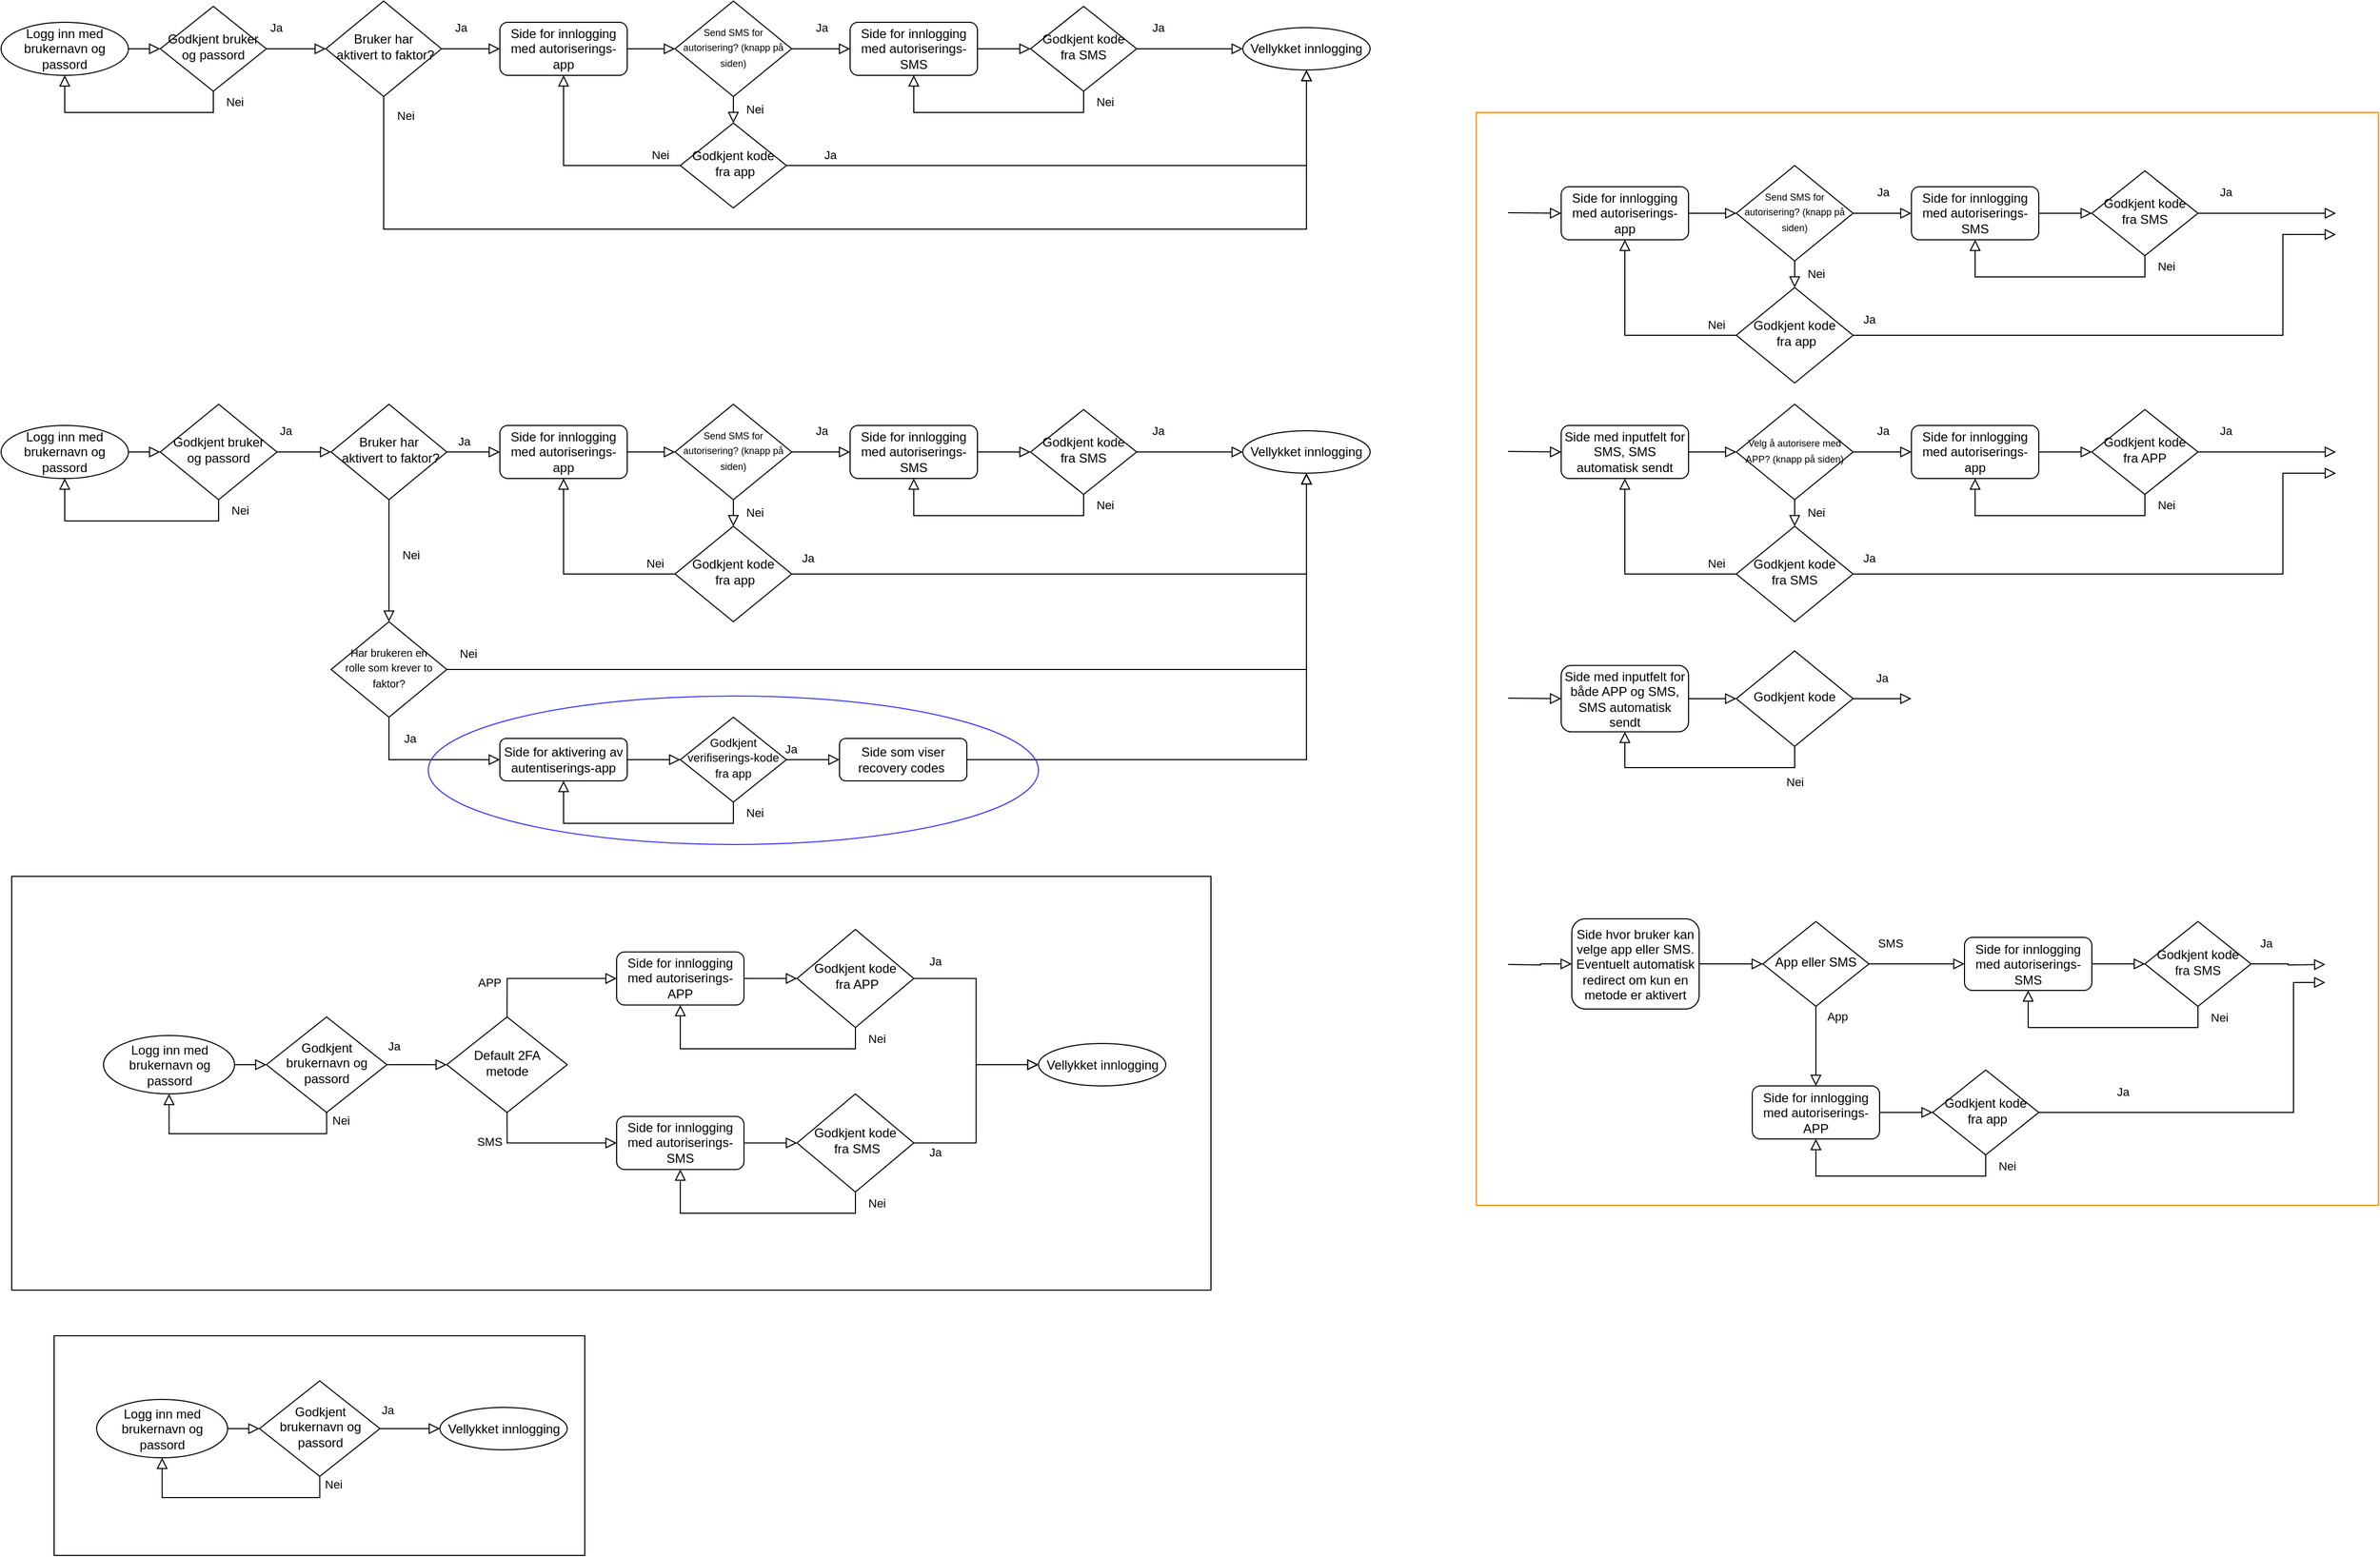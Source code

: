 <mxfile version="14.9.0" type="github">
  <diagram id="C5RBs43oDa-KdzZeNtuy" name="Page-1">
    <mxGraphModel dx="1071" dy="435" grid="1" gridSize="10" guides="1" tooltips="1" connect="1" arrows="1" fold="1" page="1" pageScale="1" pageWidth="2339" pageHeight="3300" math="0" shadow="0">
      <root>
        <mxCell id="WIyWlLk6GJQsqaUBKTNV-0" />
        <mxCell id="WIyWlLk6GJQsqaUBKTNV-1" parent="WIyWlLk6GJQsqaUBKTNV-0" />
        <mxCell id="TeyDshdC3jfPnv_Bxw0q-43" value="" style="rounded=0;whiteSpace=wrap;html=1;" vertex="1" parent="WIyWlLk6GJQsqaUBKTNV-1">
          <mxGeometry x="30" y="990" width="1130" height="390" as="geometry" />
        </mxCell>
        <mxCell id="TeyDshdC3jfPnv_Bxw0q-42" value="" style="rounded=0;whiteSpace=wrap;html=1;" vertex="1" parent="WIyWlLk6GJQsqaUBKTNV-1">
          <mxGeometry x="70" y="1423" width="500" height="207" as="geometry" />
        </mxCell>
        <mxCell id="WIyWlLk6GJQsqaUBKTNV-2" value="" style="rounded=0;html=1;jettySize=auto;orthogonalLoop=1;fontSize=11;endArrow=block;endFill=0;endSize=8;strokeWidth=1;shadow=0;labelBackgroundColor=none;edgeStyle=orthogonalEdgeStyle;" parent="WIyWlLk6GJQsqaUBKTNV-1" source="WIyWlLk6GJQsqaUBKTNV-3" target="WIyWlLk6GJQsqaUBKTNV-6" edge="1">
          <mxGeometry relative="1" as="geometry" />
        </mxCell>
        <mxCell id="WIyWlLk6GJQsqaUBKTNV-3" value="Logg inn med brukernavn og passord" style="ellipse;whiteSpace=wrap;html=1;gradientColor=none;" parent="WIyWlLk6GJQsqaUBKTNV-1" vertex="1">
          <mxGeometry x="20" y="185" width="120" height="50" as="geometry" />
        </mxCell>
        <mxCell id="WIyWlLk6GJQsqaUBKTNV-4" value="Ja" style="rounded=0;html=1;jettySize=auto;orthogonalLoop=1;fontSize=11;endArrow=block;endFill=0;endSize=8;strokeWidth=1;shadow=0;labelBackgroundColor=none;edgeStyle=orthogonalEdgeStyle;entryX=0;entryY=0.5;entryDx=0;entryDy=0;exitX=1;exitY=0.5;exitDx=0;exitDy=0;" parent="WIyWlLk6GJQsqaUBKTNV-1" source="WIyWlLk6GJQsqaUBKTNV-6" target="FbsgLhKxGdnLnTk0FxOp-0" edge="1">
          <mxGeometry x="-0.677" y="20" relative="1" as="geometry">
            <mxPoint as="offset" />
            <mxPoint x="320" y="210" as="targetPoint" />
          </mxGeometry>
        </mxCell>
        <mxCell id="WIyWlLk6GJQsqaUBKTNV-5" value="Nei" style="edgeStyle=orthogonalEdgeStyle;rounded=0;html=1;jettySize=auto;orthogonalLoop=1;fontSize=11;endArrow=block;endFill=0;endSize=8;strokeWidth=1;shadow=0;labelBackgroundColor=none;entryX=0.5;entryY=1;entryDx=0;entryDy=0;exitX=0.5;exitY=1;exitDx=0;exitDy=0;" parent="WIyWlLk6GJQsqaUBKTNV-1" source="WIyWlLk6GJQsqaUBKTNV-6" target="WIyWlLk6GJQsqaUBKTNV-3" edge="1">
          <mxGeometry x="-0.9" y="20" relative="1" as="geometry">
            <mxPoint as="offset" />
          </mxGeometry>
        </mxCell>
        <mxCell id="WIyWlLk6GJQsqaUBKTNV-6" value="Godkjent bruker og passord" style="rhombus;whiteSpace=wrap;html=1;shadow=0;fontFamily=Helvetica;fontSize=12;align=center;strokeWidth=1;spacing=6;spacingTop=-4;" parent="WIyWlLk6GJQsqaUBKTNV-1" vertex="1">
          <mxGeometry x="170" y="170" width="100" height="80" as="geometry" />
        </mxCell>
        <mxCell id="FbsgLhKxGdnLnTk0FxOp-0" value="Bruker har&lt;br&gt;&amp;nbsp;aktivert to faktor?" style="rhombus;whiteSpace=wrap;html=1;shadow=0;fontFamily=Helvetica;fontSize=12;align=center;strokeWidth=1;spacing=6;spacingTop=-4;" parent="WIyWlLk6GJQsqaUBKTNV-1" vertex="1">
          <mxGeometry x="326" y="165" width="109" height="90" as="geometry" />
        </mxCell>
        <mxCell id="FbsgLhKxGdnLnTk0FxOp-1" value="Ja" style="rounded=0;html=1;jettySize=auto;orthogonalLoop=1;fontSize=11;endArrow=block;endFill=0;endSize=8;strokeWidth=1;shadow=0;labelBackgroundColor=none;edgeStyle=orthogonalEdgeStyle;exitX=1;exitY=0.5;exitDx=0;exitDy=0;entryX=0;entryY=0.5;entryDx=0;entryDy=0;" parent="WIyWlLk6GJQsqaUBKTNV-1" source="FbsgLhKxGdnLnTk0FxOp-0" target="FbsgLhKxGdnLnTk0FxOp-7" edge="1">
          <mxGeometry x="-0.356" y="20" relative="1" as="geometry">
            <mxPoint as="offset" />
            <mxPoint x="460" y="209.58" as="sourcePoint" />
            <mxPoint x="475" y="210" as="targetPoint" />
          </mxGeometry>
        </mxCell>
        <mxCell id="FbsgLhKxGdnLnTk0FxOp-6" value="Nei" style="edgeStyle=orthogonalEdgeStyle;rounded=0;html=1;jettySize=auto;orthogonalLoop=1;fontSize=11;endArrow=block;endFill=0;endSize=8;strokeWidth=1;shadow=0;labelBackgroundColor=none;exitX=0.5;exitY=1;exitDx=0;exitDy=0;entryX=0.5;entryY=1;entryDx=0;entryDy=0;" parent="WIyWlLk6GJQsqaUBKTNV-1" source="FbsgLhKxGdnLnTk0FxOp-0" target="FbsgLhKxGdnLnTk0FxOp-24" edge="1">
          <mxGeometry x="-0.969" y="20" relative="1" as="geometry">
            <mxPoint as="offset" />
            <mxPoint x="413" y="300" as="sourcePoint" />
            <mxPoint x="1010" y="410" as="targetPoint" />
            <Array as="points">
              <mxPoint x="381" y="380" />
              <mxPoint x="1250" y="380" />
            </Array>
          </mxGeometry>
        </mxCell>
        <mxCell id="FbsgLhKxGdnLnTk0FxOp-7" value="Side for innlogging med autoriserings-app" style="rounded=1;whiteSpace=wrap;html=1;fontSize=12;glass=0;strokeWidth=1;shadow=0;" parent="WIyWlLk6GJQsqaUBKTNV-1" vertex="1">
          <mxGeometry x="490" y="185" width="120" height="50" as="geometry" />
        </mxCell>
        <mxCell id="FbsgLhKxGdnLnTk0FxOp-8" value="&lt;font style=&quot;font-size: 9px&quot;&gt;Send SMS for autorisering? (knapp på siden)&lt;/font&gt;" style="rhombus;whiteSpace=wrap;html=1;shadow=0;fontFamily=Helvetica;fontSize=12;align=center;strokeWidth=1;spacing=6;spacingTop=-4;" parent="WIyWlLk6GJQsqaUBKTNV-1" vertex="1">
          <mxGeometry x="655" y="165" width="110" height="90" as="geometry" />
        </mxCell>
        <mxCell id="FbsgLhKxGdnLnTk0FxOp-9" value="" style="rounded=0;html=1;jettySize=auto;orthogonalLoop=1;fontSize=11;endArrow=block;endFill=0;endSize=8;strokeWidth=1;shadow=0;labelBackgroundColor=none;edgeStyle=orthogonalEdgeStyle;exitX=1;exitY=0.5;exitDx=0;exitDy=0;entryX=0;entryY=0.5;entryDx=0;entryDy=0;" parent="WIyWlLk6GJQsqaUBKTNV-1" source="FbsgLhKxGdnLnTk0FxOp-7" target="FbsgLhKxGdnLnTk0FxOp-8" edge="1">
          <mxGeometry relative="1" as="geometry">
            <mxPoint x="630" y="209.66" as="sourcePoint" />
            <mxPoint x="660" y="209.66" as="targetPoint" />
          </mxGeometry>
        </mxCell>
        <mxCell id="FbsgLhKxGdnLnTk0FxOp-12" value="Ja" style="rounded=0;html=1;jettySize=auto;orthogonalLoop=1;fontSize=11;endArrow=block;endFill=0;endSize=8;strokeWidth=1;shadow=0;labelBackgroundColor=none;edgeStyle=orthogonalEdgeStyle;exitX=1;exitY=0.5;exitDx=0;exitDy=0;entryX=0;entryY=0.5;entryDx=0;entryDy=0;" parent="WIyWlLk6GJQsqaUBKTNV-1" source="FbsgLhKxGdnLnTk0FxOp-8" target="FbsgLhKxGdnLnTk0FxOp-18" edge="1">
          <mxGeometry y="20" relative="1" as="geometry">
            <mxPoint as="offset" />
            <mxPoint x="770.0" y="209.66" as="sourcePoint" />
            <mxPoint x="830.0" y="209.66" as="targetPoint" />
            <Array as="points" />
          </mxGeometry>
        </mxCell>
        <mxCell id="FbsgLhKxGdnLnTk0FxOp-13" value="Nei" style="edgeStyle=orthogonalEdgeStyle;rounded=0;html=1;jettySize=auto;orthogonalLoop=1;fontSize=11;endArrow=block;endFill=0;endSize=8;strokeWidth=1;shadow=0;labelBackgroundColor=none;exitX=0.5;exitY=1;exitDx=0;exitDy=0;entryX=0.5;entryY=0;entryDx=0;entryDy=0;" parent="WIyWlLk6GJQsqaUBKTNV-1" source="FbsgLhKxGdnLnTk0FxOp-8" target="FbsgLhKxGdnLnTk0FxOp-14" edge="1">
          <mxGeometry x="-0.1" y="20" relative="1" as="geometry">
            <mxPoint as="offset" />
            <mxPoint x="709.66" y="260" as="sourcePoint" />
            <mxPoint x="709.66" y="310" as="targetPoint" />
          </mxGeometry>
        </mxCell>
        <mxCell id="FbsgLhKxGdnLnTk0FxOp-14" value="Godkjent kode&lt;br&gt;&amp;nbsp;fra app" style="rhombus;whiteSpace=wrap;html=1;shadow=0;fontFamily=Helvetica;fontSize=12;align=center;strokeWidth=1;spacing=6;spacingTop=-4;" parent="WIyWlLk6GJQsqaUBKTNV-1" vertex="1">
          <mxGeometry x="660" y="280" width="100" height="80" as="geometry" />
        </mxCell>
        <mxCell id="FbsgLhKxGdnLnTk0FxOp-16" value="Ja" style="rounded=0;html=1;jettySize=auto;orthogonalLoop=1;fontSize=11;endArrow=block;endFill=0;endSize=8;strokeWidth=1;shadow=0;labelBackgroundColor=none;edgeStyle=orthogonalEdgeStyle;exitX=1;exitY=0.5;exitDx=0;exitDy=0;entryX=0.5;entryY=1;entryDx=0;entryDy=0;" parent="WIyWlLk6GJQsqaUBKTNV-1" source="FbsgLhKxGdnLnTk0FxOp-14" target="FbsgLhKxGdnLnTk0FxOp-24" edge="1">
          <mxGeometry x="-0.859" y="10" relative="1" as="geometry">
            <mxPoint as="offset" />
            <mxPoint x="740.0" y="400" as="sourcePoint" />
            <mxPoint x="710" y="410" as="targetPoint" />
          </mxGeometry>
        </mxCell>
        <mxCell id="FbsgLhKxGdnLnTk0FxOp-17" value="Nei" style="edgeStyle=orthogonalEdgeStyle;rounded=0;html=1;jettySize=auto;orthogonalLoop=1;fontSize=11;endArrow=block;endFill=0;endSize=8;strokeWidth=1;shadow=0;labelBackgroundColor=none;exitX=0;exitY=0.5;exitDx=0;exitDy=0;entryX=0.5;entryY=1;entryDx=0;entryDy=0;" parent="WIyWlLk6GJQsqaUBKTNV-1" source="FbsgLhKxGdnLnTk0FxOp-14" target="FbsgLhKxGdnLnTk0FxOp-7" edge="1">
          <mxGeometry x="-0.8" y="-10" relative="1" as="geometry">
            <mxPoint as="offset" />
            <mxPoint x="390.0" y="260" as="sourcePoint" />
            <mxPoint x="390.0" y="310" as="targetPoint" />
          </mxGeometry>
        </mxCell>
        <mxCell id="FbsgLhKxGdnLnTk0FxOp-18" value="Side for innlogging med autoriserings-SMS" style="rounded=1;whiteSpace=wrap;html=1;fontSize=12;glass=0;strokeWidth=1;shadow=0;" parent="WIyWlLk6GJQsqaUBKTNV-1" vertex="1">
          <mxGeometry x="820" y="185" width="120" height="50" as="geometry" />
        </mxCell>
        <mxCell id="FbsgLhKxGdnLnTk0FxOp-20" value="Godkjent kode fra SMS" style="rhombus;whiteSpace=wrap;html=1;shadow=0;fontFamily=Helvetica;fontSize=12;align=center;strokeWidth=1;spacing=6;spacingTop=-4;" parent="WIyWlLk6GJQsqaUBKTNV-1" vertex="1">
          <mxGeometry x="990" y="170" width="100" height="80" as="geometry" />
        </mxCell>
        <mxCell id="FbsgLhKxGdnLnTk0FxOp-21" value="Ja" style="rounded=0;html=1;jettySize=auto;orthogonalLoop=1;fontSize=11;endArrow=block;endFill=0;endSize=8;strokeWidth=1;shadow=0;labelBackgroundColor=none;edgeStyle=orthogonalEdgeStyle;exitX=1;exitY=0.5;exitDx=0;exitDy=0;entryX=0;entryY=0.5;entryDx=0;entryDy=0;" parent="WIyWlLk6GJQsqaUBKTNV-1" source="FbsgLhKxGdnLnTk0FxOp-20" target="FbsgLhKxGdnLnTk0FxOp-24" edge="1">
          <mxGeometry x="-0.6" y="20" relative="1" as="geometry">
            <mxPoint as="offset" />
            <mxPoint x="1080.0" y="500" as="sourcePoint" />
            <mxPoint x="1110" y="400" as="targetPoint" />
          </mxGeometry>
        </mxCell>
        <mxCell id="FbsgLhKxGdnLnTk0FxOp-22" value="Nei" style="edgeStyle=orthogonalEdgeStyle;rounded=0;html=1;jettySize=auto;orthogonalLoop=1;fontSize=11;endArrow=block;endFill=0;endSize=8;strokeWidth=1;shadow=0;labelBackgroundColor=none;exitX=0.5;exitY=1;exitDx=0;exitDy=0;entryX=0.5;entryY=1;entryDx=0;entryDy=0;" parent="WIyWlLk6GJQsqaUBKTNV-1" source="FbsgLhKxGdnLnTk0FxOp-20" target="FbsgLhKxGdnLnTk0FxOp-18" edge="1">
          <mxGeometry x="-0.909" y="20" relative="1" as="geometry">
            <mxPoint as="offset" />
            <mxPoint x="730.0" y="360" as="sourcePoint" />
            <mxPoint x="880" y="250" as="targetPoint" />
          </mxGeometry>
        </mxCell>
        <mxCell id="FbsgLhKxGdnLnTk0FxOp-23" value="" style="rounded=0;html=1;jettySize=auto;orthogonalLoop=1;fontSize=11;endArrow=block;endFill=0;endSize=8;strokeWidth=1;shadow=0;labelBackgroundColor=none;edgeStyle=orthogonalEdgeStyle;exitX=1;exitY=0.5;exitDx=0;exitDy=0;entryX=0;entryY=0.5;entryDx=0;entryDy=0;" parent="WIyWlLk6GJQsqaUBKTNV-1" source="FbsgLhKxGdnLnTk0FxOp-18" target="FbsgLhKxGdnLnTk0FxOp-20" edge="1">
          <mxGeometry relative="1" as="geometry">
            <mxPoint x="960" y="209.66" as="sourcePoint" />
            <mxPoint x="990.0" y="209.66" as="targetPoint" />
          </mxGeometry>
        </mxCell>
        <mxCell id="FbsgLhKxGdnLnTk0FxOp-24" value="Vellykket innlogging" style="ellipse;whiteSpace=wrap;html=1;gradientColor=none;" parent="WIyWlLk6GJQsqaUBKTNV-1" vertex="1">
          <mxGeometry x="1190" y="190" width="120" height="40" as="geometry" />
        </mxCell>
        <mxCell id="dkbyJw9zoHWxdn09qzIB-1" value="" style="rounded=0;html=1;jettySize=auto;orthogonalLoop=1;fontSize=11;endArrow=block;endFill=0;endSize=8;strokeWidth=1;shadow=0;labelBackgroundColor=none;edgeStyle=orthogonalEdgeStyle;" parent="WIyWlLk6GJQsqaUBKTNV-1" source="dkbyJw9zoHWxdn09qzIB-2" target="dkbyJw9zoHWxdn09qzIB-5" edge="1">
          <mxGeometry relative="1" as="geometry" />
        </mxCell>
        <mxCell id="dkbyJw9zoHWxdn09qzIB-2" value="Logg inn med brukernavn og passord" style="ellipse;whiteSpace=wrap;html=1;gradientColor=none;" parent="WIyWlLk6GJQsqaUBKTNV-1" vertex="1">
          <mxGeometry x="20" y="565" width="120" height="50" as="geometry" />
        </mxCell>
        <mxCell id="dkbyJw9zoHWxdn09qzIB-3" value="Ja" style="rounded=0;html=1;jettySize=auto;orthogonalLoop=1;fontSize=11;endArrow=block;endFill=0;endSize=8;strokeWidth=1;shadow=0;labelBackgroundColor=none;edgeStyle=orthogonalEdgeStyle;entryX=0;entryY=0.5;entryDx=0;entryDy=0;exitX=1;exitY=0.5;exitDx=0;exitDy=0;" parent="WIyWlLk6GJQsqaUBKTNV-1" source="dkbyJw9zoHWxdn09qzIB-5" target="dkbyJw9zoHWxdn09qzIB-6" edge="1">
          <mxGeometry x="-0.677" y="20" relative="1" as="geometry">
            <mxPoint as="offset" />
            <mxPoint x="320" y="590" as="targetPoint" />
          </mxGeometry>
        </mxCell>
        <mxCell id="dkbyJw9zoHWxdn09qzIB-4" value="Nei" style="edgeStyle=orthogonalEdgeStyle;rounded=0;html=1;jettySize=auto;orthogonalLoop=1;fontSize=11;endArrow=block;endFill=0;endSize=8;strokeWidth=1;shadow=0;labelBackgroundColor=none;entryX=0.5;entryY=1;entryDx=0;entryDy=0;exitX=0.5;exitY=1;exitDx=0;exitDy=0;" parent="WIyWlLk6GJQsqaUBKTNV-1" source="dkbyJw9zoHWxdn09qzIB-5" target="dkbyJw9zoHWxdn09qzIB-2" edge="1">
          <mxGeometry x="-0.9" y="20" relative="1" as="geometry">
            <mxPoint as="offset" />
          </mxGeometry>
        </mxCell>
        <mxCell id="dkbyJw9zoHWxdn09qzIB-5" value="Godkjent bruker og passord" style="rhombus;whiteSpace=wrap;html=1;shadow=0;fontFamily=Helvetica;fontSize=12;align=center;strokeWidth=1;spacing=6;spacingTop=-4;" parent="WIyWlLk6GJQsqaUBKTNV-1" vertex="1">
          <mxGeometry x="170" y="545" width="110" height="90" as="geometry" />
        </mxCell>
        <mxCell id="dkbyJw9zoHWxdn09qzIB-6" value="Bruker har&lt;br&gt;&amp;nbsp;aktivert to faktor?" style="rhombus;whiteSpace=wrap;html=1;shadow=0;fontFamily=Helvetica;fontSize=12;align=center;strokeWidth=1;spacing=6;spacingTop=-4;" parent="WIyWlLk6GJQsqaUBKTNV-1" vertex="1">
          <mxGeometry x="331" y="545" width="109" height="90" as="geometry" />
        </mxCell>
        <mxCell id="dkbyJw9zoHWxdn09qzIB-7" value="Ja" style="rounded=0;html=1;jettySize=auto;orthogonalLoop=1;fontSize=11;endArrow=block;endFill=0;endSize=8;strokeWidth=1;shadow=0;labelBackgroundColor=none;edgeStyle=orthogonalEdgeStyle;exitX=1;exitY=0.5;exitDx=0;exitDy=0;entryX=0;entryY=0.5;entryDx=0;entryDy=0;" parent="WIyWlLk6GJQsqaUBKTNV-1" source="dkbyJw9zoHWxdn09qzIB-6" target="dkbyJw9zoHWxdn09qzIB-9" edge="1">
          <mxGeometry x="-0.356" y="10" relative="1" as="geometry">
            <mxPoint as="offset" />
            <mxPoint x="460" y="589.58" as="sourcePoint" />
            <mxPoint x="475" y="590" as="targetPoint" />
          </mxGeometry>
        </mxCell>
        <mxCell id="dkbyJw9zoHWxdn09qzIB-9" value="Side for innlogging med autoriserings-app" style="rounded=1;whiteSpace=wrap;html=1;fontSize=12;glass=0;strokeWidth=1;shadow=0;" parent="WIyWlLk6GJQsqaUBKTNV-1" vertex="1">
          <mxGeometry x="490" y="565" width="120" height="50" as="geometry" />
        </mxCell>
        <mxCell id="dkbyJw9zoHWxdn09qzIB-10" value="&lt;font style=&quot;font-size: 9px&quot;&gt;Send SMS for autorisering? (knapp på siden)&lt;/font&gt;" style="rhombus;whiteSpace=wrap;html=1;shadow=0;fontFamily=Helvetica;fontSize=12;align=center;strokeWidth=1;spacing=6;spacingTop=-4;" parent="WIyWlLk6GJQsqaUBKTNV-1" vertex="1">
          <mxGeometry x="655" y="545" width="110" height="90" as="geometry" />
        </mxCell>
        <mxCell id="dkbyJw9zoHWxdn09qzIB-11" value="" style="rounded=0;html=1;jettySize=auto;orthogonalLoop=1;fontSize=11;endArrow=block;endFill=0;endSize=8;strokeWidth=1;shadow=0;labelBackgroundColor=none;edgeStyle=orthogonalEdgeStyle;exitX=1;exitY=0.5;exitDx=0;exitDy=0;entryX=0;entryY=0.5;entryDx=0;entryDy=0;" parent="WIyWlLk6GJQsqaUBKTNV-1" source="dkbyJw9zoHWxdn09qzIB-9" target="dkbyJw9zoHWxdn09qzIB-10" edge="1">
          <mxGeometry relative="1" as="geometry">
            <mxPoint x="630" y="589.66" as="sourcePoint" />
            <mxPoint x="660" y="589.66" as="targetPoint" />
          </mxGeometry>
        </mxCell>
        <mxCell id="dkbyJw9zoHWxdn09qzIB-12" value="Ja" style="rounded=0;html=1;jettySize=auto;orthogonalLoop=1;fontSize=11;endArrow=block;endFill=0;endSize=8;strokeWidth=1;shadow=0;labelBackgroundColor=none;edgeStyle=orthogonalEdgeStyle;exitX=1;exitY=0.5;exitDx=0;exitDy=0;entryX=0;entryY=0.5;entryDx=0;entryDy=0;" parent="WIyWlLk6GJQsqaUBKTNV-1" source="dkbyJw9zoHWxdn09qzIB-10" target="dkbyJw9zoHWxdn09qzIB-17" edge="1">
          <mxGeometry y="20" relative="1" as="geometry">
            <mxPoint as="offset" />
            <mxPoint x="770.0" y="589.66" as="sourcePoint" />
            <mxPoint x="830.0" y="589.66" as="targetPoint" />
            <Array as="points" />
          </mxGeometry>
        </mxCell>
        <mxCell id="dkbyJw9zoHWxdn09qzIB-13" value="Nei" style="edgeStyle=orthogonalEdgeStyle;rounded=0;html=1;jettySize=auto;orthogonalLoop=1;fontSize=11;endArrow=block;endFill=0;endSize=8;strokeWidth=1;shadow=0;labelBackgroundColor=none;exitX=0.5;exitY=1;exitDx=0;exitDy=0;entryX=0.5;entryY=0;entryDx=0;entryDy=0;" parent="WIyWlLk6GJQsqaUBKTNV-1" source="dkbyJw9zoHWxdn09qzIB-10" target="dkbyJw9zoHWxdn09qzIB-14" edge="1">
          <mxGeometry x="-0.1" y="20" relative="1" as="geometry">
            <mxPoint as="offset" />
            <mxPoint x="709.66" y="640" as="sourcePoint" />
            <mxPoint x="709.66" y="690" as="targetPoint" />
          </mxGeometry>
        </mxCell>
        <mxCell id="dkbyJw9zoHWxdn09qzIB-14" value="Godkjent kode&lt;br&gt;&amp;nbsp;fra app" style="rhombus;whiteSpace=wrap;html=1;shadow=0;fontFamily=Helvetica;fontSize=12;align=center;strokeWidth=1;spacing=6;spacingTop=-4;" parent="WIyWlLk6GJQsqaUBKTNV-1" vertex="1">
          <mxGeometry x="655" y="660" width="110" height="90" as="geometry" />
        </mxCell>
        <mxCell id="dkbyJw9zoHWxdn09qzIB-16" value="Nei" style="edgeStyle=orthogonalEdgeStyle;rounded=0;html=1;jettySize=auto;orthogonalLoop=1;fontSize=11;endArrow=block;endFill=0;endSize=8;strokeWidth=1;shadow=0;labelBackgroundColor=none;exitX=0;exitY=0.5;exitDx=0;exitDy=0;entryX=0.5;entryY=1;entryDx=0;entryDy=0;" parent="WIyWlLk6GJQsqaUBKTNV-1" source="dkbyJw9zoHWxdn09qzIB-14" target="dkbyJw9zoHWxdn09qzIB-9" edge="1">
          <mxGeometry x="-0.8" y="-10" relative="1" as="geometry">
            <mxPoint as="offset" />
            <mxPoint x="390.0" y="640" as="sourcePoint" />
            <mxPoint x="390.0" y="690" as="targetPoint" />
          </mxGeometry>
        </mxCell>
        <mxCell id="dkbyJw9zoHWxdn09qzIB-17" value="Side for innlogging med autoriserings-SMS" style="rounded=1;whiteSpace=wrap;html=1;fontSize=12;glass=0;strokeWidth=1;shadow=0;" parent="WIyWlLk6GJQsqaUBKTNV-1" vertex="1">
          <mxGeometry x="820" y="565" width="120" height="50" as="geometry" />
        </mxCell>
        <mxCell id="dkbyJw9zoHWxdn09qzIB-18" value="Godkjent kode fra SMS" style="rhombus;whiteSpace=wrap;html=1;shadow=0;fontFamily=Helvetica;fontSize=12;align=center;strokeWidth=1;spacing=6;spacingTop=-4;" parent="WIyWlLk6GJQsqaUBKTNV-1" vertex="1">
          <mxGeometry x="990" y="550" width="100" height="80" as="geometry" />
        </mxCell>
        <mxCell id="dkbyJw9zoHWxdn09qzIB-19" value="Ja" style="rounded=0;html=1;jettySize=auto;orthogonalLoop=1;fontSize=11;endArrow=block;endFill=0;endSize=8;strokeWidth=1;shadow=0;labelBackgroundColor=none;edgeStyle=orthogonalEdgeStyle;exitX=1;exitY=0.5;exitDx=0;exitDy=0;entryX=0;entryY=0.5;entryDx=0;entryDy=0;" parent="WIyWlLk6GJQsqaUBKTNV-1" source="dkbyJw9zoHWxdn09qzIB-18" target="dkbyJw9zoHWxdn09qzIB-22" edge="1">
          <mxGeometry x="-0.6" y="20" relative="1" as="geometry">
            <mxPoint as="offset" />
            <mxPoint x="1080.0" y="880" as="sourcePoint" />
            <mxPoint x="1110" y="780" as="targetPoint" />
          </mxGeometry>
        </mxCell>
        <mxCell id="dkbyJw9zoHWxdn09qzIB-20" value="Nei" style="edgeStyle=orthogonalEdgeStyle;rounded=0;html=1;jettySize=auto;orthogonalLoop=1;fontSize=11;endArrow=block;endFill=0;endSize=8;strokeWidth=1;shadow=0;labelBackgroundColor=none;exitX=0.5;exitY=1;exitDx=0;exitDy=0;entryX=0.5;entryY=1;entryDx=0;entryDy=0;" parent="WIyWlLk6GJQsqaUBKTNV-1" source="dkbyJw9zoHWxdn09qzIB-18" target="dkbyJw9zoHWxdn09qzIB-17" edge="1">
          <mxGeometry x="-0.909" y="20" relative="1" as="geometry">
            <mxPoint as="offset" />
            <mxPoint x="730.0" y="740" as="sourcePoint" />
            <mxPoint x="880" y="630" as="targetPoint" />
          </mxGeometry>
        </mxCell>
        <mxCell id="dkbyJw9zoHWxdn09qzIB-21" value="" style="rounded=0;html=1;jettySize=auto;orthogonalLoop=1;fontSize=11;endArrow=block;endFill=0;endSize=8;strokeWidth=1;shadow=0;labelBackgroundColor=none;edgeStyle=orthogonalEdgeStyle;exitX=1;exitY=0.5;exitDx=0;exitDy=0;entryX=0;entryY=0.5;entryDx=0;entryDy=0;" parent="WIyWlLk6GJQsqaUBKTNV-1" source="dkbyJw9zoHWxdn09qzIB-17" target="dkbyJw9zoHWxdn09qzIB-18" edge="1">
          <mxGeometry relative="1" as="geometry">
            <mxPoint x="960" y="589.66" as="sourcePoint" />
            <mxPoint x="990.0" y="589.66" as="targetPoint" />
          </mxGeometry>
        </mxCell>
        <mxCell id="dkbyJw9zoHWxdn09qzIB-22" value="Vellykket innlogging" style="ellipse;whiteSpace=wrap;html=1;gradientColor=none;" parent="WIyWlLk6GJQsqaUBKTNV-1" vertex="1">
          <mxGeometry x="1190" y="570" width="120" height="40" as="geometry" />
        </mxCell>
        <mxCell id="dkbyJw9zoHWxdn09qzIB-23" value="&lt;font style=&quot;font-size: 10px&quot;&gt;Har brukeren en&lt;br&gt;rolle som krever to faktor?&lt;/font&gt;" style="rhombus;whiteSpace=wrap;html=1;shadow=0;fontFamily=Helvetica;fontSize=12;align=center;strokeWidth=1;spacing=6;spacingTop=-4;" parent="WIyWlLk6GJQsqaUBKTNV-1" vertex="1">
          <mxGeometry x="331" y="750" width="109" height="90" as="geometry" />
        </mxCell>
        <mxCell id="dkbyJw9zoHWxdn09qzIB-24" value="Nei" style="edgeStyle=orthogonalEdgeStyle;rounded=0;html=1;jettySize=auto;orthogonalLoop=1;fontSize=11;endArrow=block;endFill=0;endSize=8;strokeWidth=1;shadow=0;labelBackgroundColor=none;exitX=0.5;exitY=1;exitDx=0;exitDy=0;entryX=0.5;entryY=0;entryDx=0;entryDy=0;" parent="WIyWlLk6GJQsqaUBKTNV-1" source="dkbyJw9zoHWxdn09qzIB-6" target="dkbyJw9zoHWxdn09qzIB-23" edge="1">
          <mxGeometry x="-0.1" y="20" relative="1" as="geometry">
            <mxPoint as="offset" />
            <mxPoint x="720" y="640" as="sourcePoint" />
            <mxPoint x="720" y="670" as="targetPoint" />
          </mxGeometry>
        </mxCell>
        <mxCell id="dkbyJw9zoHWxdn09qzIB-26" value="Side for aktivering av autentiserings-app" style="rounded=1;whiteSpace=wrap;html=1;fontSize=12;glass=0;strokeWidth=1;shadow=0;" parent="WIyWlLk6GJQsqaUBKTNV-1" vertex="1">
          <mxGeometry x="490" y="860" width="120" height="40" as="geometry" />
        </mxCell>
        <mxCell id="dkbyJw9zoHWxdn09qzIB-27" value="Ja" style="rounded=0;html=1;jettySize=auto;orthogonalLoop=1;fontSize=11;endArrow=block;endFill=0;endSize=8;strokeWidth=1;shadow=0;labelBackgroundColor=none;edgeStyle=orthogonalEdgeStyle;exitX=0.5;exitY=1;exitDx=0;exitDy=0;entryX=0;entryY=0.5;entryDx=0;entryDy=0;" parent="WIyWlLk6GJQsqaUBKTNV-1" source="dkbyJw9zoHWxdn09qzIB-23" target="dkbyJw9zoHWxdn09qzIB-26" edge="1">
          <mxGeometry x="-0.732" y="19" relative="1" as="geometry">
            <mxPoint as="offset" />
            <mxPoint x="441" y="600" as="sourcePoint" />
            <mxPoint x="500" y="600" as="targetPoint" />
          </mxGeometry>
        </mxCell>
        <mxCell id="dkbyJw9zoHWxdn09qzIB-28" value="&lt;font style=&quot;font-size: 11px&quot;&gt;Godkjent verifiserings-kode fra app&lt;/font&gt;" style="rhombus;whiteSpace=wrap;html=1;shadow=0;fontFamily=Helvetica;fontSize=12;align=center;strokeWidth=1;spacing=6;spacingTop=-4;" parent="WIyWlLk6GJQsqaUBKTNV-1" vertex="1">
          <mxGeometry x="660" y="840" width="100" height="80" as="geometry" />
        </mxCell>
        <mxCell id="dkbyJw9zoHWxdn09qzIB-29" value="" style="rounded=0;html=1;jettySize=auto;orthogonalLoop=1;fontSize=11;endArrow=block;endFill=0;endSize=8;strokeWidth=1;shadow=0;labelBackgroundColor=none;edgeStyle=orthogonalEdgeStyle;exitX=1;exitY=0.5;exitDx=0;exitDy=0;entryX=0;entryY=0.5;entryDx=0;entryDy=0;" parent="WIyWlLk6GJQsqaUBKTNV-1" source="dkbyJw9zoHWxdn09qzIB-26" target="dkbyJw9zoHWxdn09qzIB-28" edge="1">
          <mxGeometry relative="1" as="geometry">
            <mxPoint x="620" y="600" as="sourcePoint" />
            <mxPoint x="670" y="600" as="targetPoint" />
          </mxGeometry>
        </mxCell>
        <mxCell id="dkbyJw9zoHWxdn09qzIB-31" value="Nei" style="edgeStyle=orthogonalEdgeStyle;rounded=0;html=1;jettySize=auto;orthogonalLoop=1;fontSize=11;endArrow=block;endFill=0;endSize=8;strokeWidth=1;shadow=0;labelBackgroundColor=none;exitX=0.5;exitY=1;exitDx=0;exitDy=0;entryX=0.5;entryY=1;entryDx=0;entryDy=0;" parent="WIyWlLk6GJQsqaUBKTNV-1" source="dkbyJw9zoHWxdn09qzIB-28" target="dkbyJw9zoHWxdn09qzIB-26" edge="1">
          <mxGeometry x="-0.909" y="20" relative="1" as="geometry">
            <mxPoint as="offset" />
            <mxPoint x="670" y="710" as="sourcePoint" />
            <mxPoint x="560" y="620" as="targetPoint" />
          </mxGeometry>
        </mxCell>
        <mxCell id="dkbyJw9zoHWxdn09qzIB-32" value="Ja" style="rounded=0;html=1;jettySize=auto;orthogonalLoop=1;fontSize=11;endArrow=block;endFill=0;endSize=8;strokeWidth=1;shadow=0;labelBackgroundColor=none;edgeStyle=orthogonalEdgeStyle;exitX=1;exitY=0.5;exitDx=0;exitDy=0;entryX=0;entryY=0.5;entryDx=0;entryDy=0;" parent="WIyWlLk6GJQsqaUBKTNV-1" source="dkbyJw9zoHWxdn09qzIB-28" target="dkbyJw9zoHWxdn09qzIB-33" edge="1">
          <mxGeometry x="-0.859" y="10" relative="1" as="geometry">
            <mxPoint as="offset" />
            <mxPoint x="720" y="750" as="sourcePoint" />
            <mxPoint x="800" y="880" as="targetPoint" />
          </mxGeometry>
        </mxCell>
        <mxCell id="dkbyJw9zoHWxdn09qzIB-33" value="Side som viser recovery codes&amp;nbsp;" style="rounded=1;whiteSpace=wrap;html=1;fontSize=12;glass=0;strokeWidth=1;shadow=0;" parent="WIyWlLk6GJQsqaUBKTNV-1" vertex="1">
          <mxGeometry x="810" y="860" width="120" height="40" as="geometry" />
        </mxCell>
        <mxCell id="dkbyJw9zoHWxdn09qzIB-34" value="" style="rounded=0;html=1;jettySize=auto;orthogonalLoop=1;fontSize=11;endArrow=block;endFill=0;endSize=8;strokeWidth=1;shadow=0;labelBackgroundColor=none;edgeStyle=orthogonalEdgeStyle;exitX=1;exitY=0.5;exitDx=0;exitDy=0;entryX=0.5;entryY=1;entryDx=0;entryDy=0;" parent="WIyWlLk6GJQsqaUBKTNV-1" source="dkbyJw9zoHWxdn09qzIB-33" target="dkbyJw9zoHWxdn09qzIB-22" edge="1">
          <mxGeometry relative="1" as="geometry">
            <mxPoint x="620" y="600" as="sourcePoint" />
            <mxPoint x="670" y="600" as="targetPoint" />
          </mxGeometry>
        </mxCell>
        <mxCell id="dkbyJw9zoHWxdn09qzIB-35" value="Nei" style="edgeStyle=orthogonalEdgeStyle;rounded=0;html=1;jettySize=auto;orthogonalLoop=1;fontSize=11;endArrow=block;endFill=0;endSize=8;strokeWidth=1;shadow=0;labelBackgroundColor=none;exitX=1;exitY=0.5;exitDx=0;exitDy=0;entryX=0.5;entryY=1;entryDx=0;entryDy=0;" parent="WIyWlLk6GJQsqaUBKTNV-1" source="dkbyJw9zoHWxdn09qzIB-23" target="dkbyJw9zoHWxdn09qzIB-22" edge="1">
          <mxGeometry x="-0.96" y="15" relative="1" as="geometry">
            <mxPoint as="offset" />
            <mxPoint x="395.5" y="645" as="sourcePoint" />
            <mxPoint x="395.5" y="760" as="targetPoint" />
          </mxGeometry>
        </mxCell>
        <mxCell id="dkbyJw9zoHWxdn09qzIB-96" value="" style="ellipse;whiteSpace=wrap;html=1;fillColor=none;strokeColor=#3333FF;" parent="WIyWlLk6GJQsqaUBKTNV-1" vertex="1">
          <mxGeometry x="422.5" y="820" width="575" height="140" as="geometry" />
        </mxCell>
        <mxCell id="dkbyJw9zoHWxdn09qzIB-100" value="Ja" style="rounded=0;html=1;jettySize=auto;orthogonalLoop=1;fontSize=11;endArrow=block;endFill=0;endSize=8;strokeWidth=1;shadow=0;labelBackgroundColor=none;edgeStyle=orthogonalEdgeStyle;exitX=1;exitY=0.5;exitDx=0;exitDy=0;entryX=0.5;entryY=1;entryDx=0;entryDy=0;" parent="WIyWlLk6GJQsqaUBKTNV-1" source="dkbyJw9zoHWxdn09qzIB-14" target="dkbyJw9zoHWxdn09qzIB-22" edge="1">
          <mxGeometry x="-0.948" y="15" relative="1" as="geometry">
            <mxPoint as="offset" />
            <mxPoint x="775" y="600" as="sourcePoint" />
            <mxPoint x="830" y="600" as="targetPoint" />
            <Array as="points" />
          </mxGeometry>
        </mxCell>
        <mxCell id="dkbyJw9zoHWxdn09qzIB-103" value="Side for innlogging med autoriserings-app" style="rounded=1;whiteSpace=wrap;html=1;fontSize=12;glass=0;strokeWidth=1;shadow=0;" parent="WIyWlLk6GJQsqaUBKTNV-1" vertex="1">
          <mxGeometry x="1490" y="340" width="120" height="50" as="geometry" />
        </mxCell>
        <mxCell id="dkbyJw9zoHWxdn09qzIB-104" value="&lt;font style=&quot;font-size: 9px&quot;&gt;Send SMS for autorisering? (knapp på siden)&lt;/font&gt;" style="rhombus;whiteSpace=wrap;html=1;shadow=0;fontFamily=Helvetica;fontSize=12;align=center;strokeWidth=1;spacing=6;spacingTop=-4;" parent="WIyWlLk6GJQsqaUBKTNV-1" vertex="1">
          <mxGeometry x="1655" y="320" width="110" height="90" as="geometry" />
        </mxCell>
        <mxCell id="dkbyJw9zoHWxdn09qzIB-105" value="" style="rounded=0;html=1;jettySize=auto;orthogonalLoop=1;fontSize=11;endArrow=block;endFill=0;endSize=8;strokeWidth=1;shadow=0;labelBackgroundColor=none;edgeStyle=orthogonalEdgeStyle;exitX=1;exitY=0.5;exitDx=0;exitDy=0;entryX=0;entryY=0.5;entryDx=0;entryDy=0;" parent="WIyWlLk6GJQsqaUBKTNV-1" source="dkbyJw9zoHWxdn09qzIB-103" target="dkbyJw9zoHWxdn09qzIB-104" edge="1">
          <mxGeometry relative="1" as="geometry">
            <mxPoint x="1630" y="364.66" as="sourcePoint" />
            <mxPoint x="1660" y="364.66" as="targetPoint" />
          </mxGeometry>
        </mxCell>
        <mxCell id="dkbyJw9zoHWxdn09qzIB-106" value="Ja" style="rounded=0;html=1;jettySize=auto;orthogonalLoop=1;fontSize=11;endArrow=block;endFill=0;endSize=8;strokeWidth=1;shadow=0;labelBackgroundColor=none;edgeStyle=orthogonalEdgeStyle;exitX=1;exitY=0.5;exitDx=0;exitDy=0;entryX=0;entryY=0.5;entryDx=0;entryDy=0;" parent="WIyWlLk6GJQsqaUBKTNV-1" source="dkbyJw9zoHWxdn09qzIB-104" target="dkbyJw9zoHWxdn09qzIB-109" edge="1">
          <mxGeometry y="20" relative="1" as="geometry">
            <mxPoint as="offset" />
            <mxPoint x="1770.0" y="364.66" as="sourcePoint" />
            <mxPoint x="1830.0" y="364.66" as="targetPoint" />
            <Array as="points" />
          </mxGeometry>
        </mxCell>
        <mxCell id="dkbyJw9zoHWxdn09qzIB-107" value="&lt;font style=&quot;font-size: 12px&quot;&gt;Godkjent kode&lt;br&gt;&amp;nbsp;fra app&lt;/font&gt;" style="rhombus;whiteSpace=wrap;html=1;shadow=0;fontFamily=Helvetica;fontSize=12;align=center;strokeWidth=1;spacing=6;spacingTop=-4;" parent="WIyWlLk6GJQsqaUBKTNV-1" vertex="1">
          <mxGeometry x="1655" y="435" width="110" height="90" as="geometry" />
        </mxCell>
        <mxCell id="dkbyJw9zoHWxdn09qzIB-108" value="Nei" style="edgeStyle=orthogonalEdgeStyle;rounded=0;html=1;jettySize=auto;orthogonalLoop=1;fontSize=11;endArrow=block;endFill=0;endSize=8;strokeWidth=1;shadow=0;labelBackgroundColor=none;exitX=0;exitY=0.5;exitDx=0;exitDy=0;entryX=0.5;entryY=1;entryDx=0;entryDy=0;" parent="WIyWlLk6GJQsqaUBKTNV-1" source="dkbyJw9zoHWxdn09qzIB-107" target="dkbyJw9zoHWxdn09qzIB-103" edge="1">
          <mxGeometry x="-0.8" y="-10" relative="1" as="geometry">
            <mxPoint as="offset" />
            <mxPoint x="1390.0" y="415" as="sourcePoint" />
            <mxPoint x="1390.0" y="465" as="targetPoint" />
          </mxGeometry>
        </mxCell>
        <mxCell id="dkbyJw9zoHWxdn09qzIB-109" value="Side for innlogging med autoriserings-SMS" style="rounded=1;whiteSpace=wrap;html=1;fontSize=12;glass=0;strokeWidth=1;shadow=0;" parent="WIyWlLk6GJQsqaUBKTNV-1" vertex="1">
          <mxGeometry x="1820" y="340" width="120" height="50" as="geometry" />
        </mxCell>
        <mxCell id="dkbyJw9zoHWxdn09qzIB-110" value="Godkjent kode fra SMS" style="rhombus;whiteSpace=wrap;html=1;shadow=0;fontFamily=Helvetica;fontSize=12;align=center;strokeWidth=1;spacing=6;spacingTop=-4;" parent="WIyWlLk6GJQsqaUBKTNV-1" vertex="1">
          <mxGeometry x="1990" y="325" width="100" height="80" as="geometry" />
        </mxCell>
        <mxCell id="dkbyJw9zoHWxdn09qzIB-111" value="Nei" style="edgeStyle=orthogonalEdgeStyle;rounded=0;html=1;jettySize=auto;orthogonalLoop=1;fontSize=11;endArrow=block;endFill=0;endSize=8;strokeWidth=1;shadow=0;labelBackgroundColor=none;exitX=0.5;exitY=1;exitDx=0;exitDy=0;entryX=0.5;entryY=1;entryDx=0;entryDy=0;" parent="WIyWlLk6GJQsqaUBKTNV-1" source="dkbyJw9zoHWxdn09qzIB-110" target="dkbyJw9zoHWxdn09qzIB-109" edge="1">
          <mxGeometry x="-0.909" y="20" relative="1" as="geometry">
            <mxPoint as="offset" />
            <mxPoint x="1730.0" y="515" as="sourcePoint" />
            <mxPoint x="1880" y="405" as="targetPoint" />
          </mxGeometry>
        </mxCell>
        <mxCell id="dkbyJw9zoHWxdn09qzIB-112" value="" style="rounded=0;html=1;jettySize=auto;orthogonalLoop=1;fontSize=11;endArrow=block;endFill=0;endSize=8;strokeWidth=1;shadow=0;labelBackgroundColor=none;edgeStyle=orthogonalEdgeStyle;exitX=1;exitY=0.5;exitDx=0;exitDy=0;entryX=0;entryY=0.5;entryDx=0;entryDy=0;" parent="WIyWlLk6GJQsqaUBKTNV-1" source="dkbyJw9zoHWxdn09qzIB-109" target="dkbyJw9zoHWxdn09qzIB-110" edge="1">
          <mxGeometry relative="1" as="geometry">
            <mxPoint x="1960" y="364.66" as="sourcePoint" />
            <mxPoint x="1990.0" y="364.66" as="targetPoint" />
          </mxGeometry>
        </mxCell>
        <mxCell id="dkbyJw9zoHWxdn09qzIB-113" value="Ja" style="rounded=0;html=1;jettySize=auto;orthogonalLoop=1;fontSize=11;endArrow=block;endFill=0;endSize=8;strokeWidth=1;shadow=0;labelBackgroundColor=none;edgeStyle=orthogonalEdgeStyle;exitX=1;exitY=0.5;exitDx=0;exitDy=0;" parent="WIyWlLk6GJQsqaUBKTNV-1" source="dkbyJw9zoHWxdn09qzIB-107" edge="1">
          <mxGeometry x="-0.948" y="15" relative="1" as="geometry">
            <mxPoint as="offset" />
            <mxPoint x="1775" y="375" as="sourcePoint" />
            <mxPoint x="2220" y="385" as="targetPoint" />
            <Array as="points">
              <mxPoint x="2170" y="480" />
              <mxPoint x="2170" y="385" />
            </Array>
          </mxGeometry>
        </mxCell>
        <mxCell id="dkbyJw9zoHWxdn09qzIB-115" value="" style="rounded=0;html=1;jettySize=auto;orthogonalLoop=1;fontSize=11;endArrow=block;endFill=0;endSize=8;strokeWidth=1;shadow=0;labelBackgroundColor=none;edgeStyle=orthogonalEdgeStyle;exitX=1;exitY=0.5;exitDx=0;exitDy=0;entryX=0;entryY=0.5;entryDx=0;entryDy=0;" parent="WIyWlLk6GJQsqaUBKTNV-1" target="dkbyJw9zoHWxdn09qzIB-103" edge="1">
          <mxGeometry relative="1" as="geometry">
            <mxPoint x="1440" y="364.5" as="sourcePoint" />
            <mxPoint x="1485" y="364.5" as="targetPoint" />
          </mxGeometry>
        </mxCell>
        <mxCell id="dkbyJw9zoHWxdn09qzIB-116" value="Ja" style="rounded=0;html=1;jettySize=auto;orthogonalLoop=1;fontSize=11;endArrow=block;endFill=0;endSize=8;strokeWidth=1;shadow=0;labelBackgroundColor=none;edgeStyle=orthogonalEdgeStyle;exitX=1;exitY=0.5;exitDx=0;exitDy=0;" parent="WIyWlLk6GJQsqaUBKTNV-1" source="dkbyJw9zoHWxdn09qzIB-110" edge="1">
          <mxGeometry x="-0.6" y="20" relative="1" as="geometry">
            <mxPoint as="offset" />
            <mxPoint x="1100" y="600" as="sourcePoint" />
            <mxPoint x="2220" y="365" as="targetPoint" />
          </mxGeometry>
        </mxCell>
        <mxCell id="dkbyJw9zoHWxdn09qzIB-118" value="Side med inputfelt for SMS, SMS automatisk sendt" style="rounded=1;whiteSpace=wrap;html=1;fontSize=12;glass=0;strokeWidth=1;shadow=0;" parent="WIyWlLk6GJQsqaUBKTNV-1" vertex="1">
          <mxGeometry x="1490" y="565" width="120" height="50" as="geometry" />
        </mxCell>
        <mxCell id="dkbyJw9zoHWxdn09qzIB-119" value="&lt;font style=&quot;font-size: 9px&quot;&gt;Velg å autorisere med APP? (knapp på siden)&lt;/font&gt;" style="rhombus;whiteSpace=wrap;html=1;shadow=0;fontFamily=Helvetica;fontSize=12;align=center;strokeWidth=1;spacing=6;spacingTop=-4;" parent="WIyWlLk6GJQsqaUBKTNV-1" vertex="1">
          <mxGeometry x="1655" y="545" width="110" height="90" as="geometry" />
        </mxCell>
        <mxCell id="dkbyJw9zoHWxdn09qzIB-120" value="" style="rounded=0;html=1;jettySize=auto;orthogonalLoop=1;fontSize=11;endArrow=block;endFill=0;endSize=8;strokeWidth=1;shadow=0;labelBackgroundColor=none;edgeStyle=orthogonalEdgeStyle;exitX=1;exitY=0.5;exitDx=0;exitDy=0;entryX=0;entryY=0.5;entryDx=0;entryDy=0;" parent="WIyWlLk6GJQsqaUBKTNV-1" source="dkbyJw9zoHWxdn09qzIB-118" target="dkbyJw9zoHWxdn09qzIB-119" edge="1">
          <mxGeometry relative="1" as="geometry">
            <mxPoint x="1630" y="589.66" as="sourcePoint" />
            <mxPoint x="1660" y="589.66" as="targetPoint" />
          </mxGeometry>
        </mxCell>
        <mxCell id="dkbyJw9zoHWxdn09qzIB-121" value="Ja" style="rounded=0;html=1;jettySize=auto;orthogonalLoop=1;fontSize=11;endArrow=block;endFill=0;endSize=8;strokeWidth=1;shadow=0;labelBackgroundColor=none;edgeStyle=orthogonalEdgeStyle;exitX=1;exitY=0.5;exitDx=0;exitDy=0;entryX=0;entryY=0.5;entryDx=0;entryDy=0;" parent="WIyWlLk6GJQsqaUBKTNV-1" source="dkbyJw9zoHWxdn09qzIB-119" target="dkbyJw9zoHWxdn09qzIB-124" edge="1">
          <mxGeometry y="20" relative="1" as="geometry">
            <mxPoint as="offset" />
            <mxPoint x="1770.0" y="589.66" as="sourcePoint" />
            <mxPoint x="1830.0" y="589.66" as="targetPoint" />
            <Array as="points" />
          </mxGeometry>
        </mxCell>
        <mxCell id="dkbyJw9zoHWxdn09qzIB-122" value="&lt;font style=&quot;font-size: 12px&quot;&gt;Godkjent kode &lt;br&gt;fra SMS&lt;/font&gt;" style="rhombus;whiteSpace=wrap;html=1;shadow=0;fontFamily=Helvetica;fontSize=12;align=center;strokeWidth=1;spacing=6;spacingTop=-4;" parent="WIyWlLk6GJQsqaUBKTNV-1" vertex="1">
          <mxGeometry x="1655" y="660" width="110" height="90" as="geometry" />
        </mxCell>
        <mxCell id="dkbyJw9zoHWxdn09qzIB-123" value="Nei" style="edgeStyle=orthogonalEdgeStyle;rounded=0;html=1;jettySize=auto;orthogonalLoop=1;fontSize=11;endArrow=block;endFill=0;endSize=8;strokeWidth=1;shadow=0;labelBackgroundColor=none;exitX=0;exitY=0.5;exitDx=0;exitDy=0;entryX=0.5;entryY=1;entryDx=0;entryDy=0;" parent="WIyWlLk6GJQsqaUBKTNV-1" source="dkbyJw9zoHWxdn09qzIB-122" target="dkbyJw9zoHWxdn09qzIB-118" edge="1">
          <mxGeometry x="-0.8" y="-10" relative="1" as="geometry">
            <mxPoint as="offset" />
            <mxPoint x="1390.0" y="640" as="sourcePoint" />
            <mxPoint x="1390.0" y="690" as="targetPoint" />
          </mxGeometry>
        </mxCell>
        <mxCell id="dkbyJw9zoHWxdn09qzIB-124" value="Side for innlogging med autoriserings-app" style="rounded=1;whiteSpace=wrap;html=1;fontSize=12;glass=0;strokeWidth=1;shadow=0;" parent="WIyWlLk6GJQsqaUBKTNV-1" vertex="1">
          <mxGeometry x="1820" y="565" width="120" height="50" as="geometry" />
        </mxCell>
        <mxCell id="dkbyJw9zoHWxdn09qzIB-125" value="Godkjent kode fra APP" style="rhombus;whiteSpace=wrap;html=1;shadow=0;fontFamily=Helvetica;fontSize=12;align=center;strokeWidth=1;spacing=6;spacingTop=-4;" parent="WIyWlLk6GJQsqaUBKTNV-1" vertex="1">
          <mxGeometry x="1990" y="550" width="100" height="80" as="geometry" />
        </mxCell>
        <mxCell id="dkbyJw9zoHWxdn09qzIB-126" value="Nei" style="edgeStyle=orthogonalEdgeStyle;rounded=0;html=1;jettySize=auto;orthogonalLoop=1;fontSize=11;endArrow=block;endFill=0;endSize=8;strokeWidth=1;shadow=0;labelBackgroundColor=none;exitX=0.5;exitY=1;exitDx=0;exitDy=0;entryX=0.5;entryY=1;entryDx=0;entryDy=0;" parent="WIyWlLk6GJQsqaUBKTNV-1" source="dkbyJw9zoHWxdn09qzIB-125" target="dkbyJw9zoHWxdn09qzIB-124" edge="1">
          <mxGeometry x="-0.909" y="20" relative="1" as="geometry">
            <mxPoint as="offset" />
            <mxPoint x="1730.0" y="740" as="sourcePoint" />
            <mxPoint x="1880" y="630" as="targetPoint" />
          </mxGeometry>
        </mxCell>
        <mxCell id="dkbyJw9zoHWxdn09qzIB-127" value="" style="rounded=0;html=1;jettySize=auto;orthogonalLoop=1;fontSize=11;endArrow=block;endFill=0;endSize=8;strokeWidth=1;shadow=0;labelBackgroundColor=none;edgeStyle=orthogonalEdgeStyle;exitX=1;exitY=0.5;exitDx=0;exitDy=0;entryX=0;entryY=0.5;entryDx=0;entryDy=0;" parent="WIyWlLk6GJQsqaUBKTNV-1" source="dkbyJw9zoHWxdn09qzIB-124" target="dkbyJw9zoHWxdn09qzIB-125" edge="1">
          <mxGeometry relative="1" as="geometry">
            <mxPoint x="1960" y="589.66" as="sourcePoint" />
            <mxPoint x="1990.0" y="589.66" as="targetPoint" />
          </mxGeometry>
        </mxCell>
        <mxCell id="dkbyJw9zoHWxdn09qzIB-128" value="Ja" style="rounded=0;html=1;jettySize=auto;orthogonalLoop=1;fontSize=11;endArrow=block;endFill=0;endSize=8;strokeWidth=1;shadow=0;labelBackgroundColor=none;edgeStyle=orthogonalEdgeStyle;exitX=1;exitY=0.5;exitDx=0;exitDy=0;" parent="WIyWlLk6GJQsqaUBKTNV-1" source="dkbyJw9zoHWxdn09qzIB-122" edge="1">
          <mxGeometry x="-0.948" y="15" relative="1" as="geometry">
            <mxPoint as="offset" />
            <mxPoint x="1775" y="600" as="sourcePoint" />
            <mxPoint x="2220" y="610" as="targetPoint" />
            <Array as="points">
              <mxPoint x="2170" y="705" />
              <mxPoint x="2170" y="610" />
            </Array>
          </mxGeometry>
        </mxCell>
        <mxCell id="dkbyJw9zoHWxdn09qzIB-129" value="" style="rounded=0;html=1;jettySize=auto;orthogonalLoop=1;fontSize=11;endArrow=block;endFill=0;endSize=8;strokeWidth=1;shadow=0;labelBackgroundColor=none;edgeStyle=orthogonalEdgeStyle;exitX=1;exitY=0.5;exitDx=0;exitDy=0;entryX=0;entryY=0.5;entryDx=0;entryDy=0;" parent="WIyWlLk6GJQsqaUBKTNV-1" target="dkbyJw9zoHWxdn09qzIB-118" edge="1">
          <mxGeometry relative="1" as="geometry">
            <mxPoint x="1440" y="589.5" as="sourcePoint" />
            <mxPoint x="1485" y="589.5" as="targetPoint" />
          </mxGeometry>
        </mxCell>
        <mxCell id="dkbyJw9zoHWxdn09qzIB-130" value="Ja" style="rounded=0;html=1;jettySize=auto;orthogonalLoop=1;fontSize=11;endArrow=block;endFill=0;endSize=8;strokeWidth=1;shadow=0;labelBackgroundColor=none;edgeStyle=orthogonalEdgeStyle;exitX=1;exitY=0.5;exitDx=0;exitDy=0;" parent="WIyWlLk6GJQsqaUBKTNV-1" source="dkbyJw9zoHWxdn09qzIB-125" edge="1">
          <mxGeometry x="-0.6" y="20" relative="1" as="geometry">
            <mxPoint as="offset" />
            <mxPoint x="1100" y="825" as="sourcePoint" />
            <mxPoint x="2220" y="590" as="targetPoint" />
          </mxGeometry>
        </mxCell>
        <mxCell id="dkbyJw9zoHWxdn09qzIB-131" value="Side med inputfelt for både APP og SMS, SMS automatisk sendt" style="rounded=1;whiteSpace=wrap;html=1;fontSize=12;glass=0;strokeWidth=1;shadow=0;" parent="WIyWlLk6GJQsqaUBKTNV-1" vertex="1">
          <mxGeometry x="1490" y="791.25" width="120" height="62.5" as="geometry" />
        </mxCell>
        <mxCell id="dkbyJw9zoHWxdn09qzIB-132" value="&lt;font style=&quot;font-size: 12px&quot;&gt;Godkjent kode&lt;/font&gt;" style="rhombus;whiteSpace=wrap;html=1;shadow=0;fontFamily=Helvetica;fontSize=12;align=center;strokeWidth=1;spacing=6;spacingTop=-4;" parent="WIyWlLk6GJQsqaUBKTNV-1" vertex="1">
          <mxGeometry x="1655" y="777.5" width="110" height="90" as="geometry" />
        </mxCell>
        <mxCell id="dkbyJw9zoHWxdn09qzIB-133" value="" style="rounded=0;html=1;jettySize=auto;orthogonalLoop=1;fontSize=11;endArrow=block;endFill=0;endSize=8;strokeWidth=1;shadow=0;labelBackgroundColor=none;edgeStyle=orthogonalEdgeStyle;exitX=1;exitY=0.5;exitDx=0;exitDy=0;entryX=0;entryY=0.5;entryDx=0;entryDy=0;" parent="WIyWlLk6GJQsqaUBKTNV-1" source="dkbyJw9zoHWxdn09qzIB-131" target="dkbyJw9zoHWxdn09qzIB-132" edge="1">
          <mxGeometry relative="1" as="geometry">
            <mxPoint x="1630" y="822.16" as="sourcePoint" />
            <mxPoint x="1660" y="822.16" as="targetPoint" />
          </mxGeometry>
        </mxCell>
        <mxCell id="dkbyJw9zoHWxdn09qzIB-134" value="Ja" style="rounded=0;html=1;jettySize=auto;orthogonalLoop=1;fontSize=11;endArrow=block;endFill=0;endSize=8;strokeWidth=1;shadow=0;labelBackgroundColor=none;edgeStyle=orthogonalEdgeStyle;exitX=1;exitY=0.5;exitDx=0;exitDy=0;entryX=0;entryY=0.5;entryDx=0;entryDy=0;" parent="WIyWlLk6GJQsqaUBKTNV-1" source="dkbyJw9zoHWxdn09qzIB-132" edge="1">
          <mxGeometry y="20" relative="1" as="geometry">
            <mxPoint as="offset" />
            <mxPoint x="1770.0" y="822.16" as="sourcePoint" />
            <mxPoint x="1820" y="822.5" as="targetPoint" />
            <Array as="points" />
          </mxGeometry>
        </mxCell>
        <mxCell id="dkbyJw9zoHWxdn09qzIB-142" value="" style="rounded=0;html=1;jettySize=auto;orthogonalLoop=1;fontSize=11;endArrow=block;endFill=0;endSize=8;strokeWidth=1;shadow=0;labelBackgroundColor=none;edgeStyle=orthogonalEdgeStyle;exitX=1;exitY=0.5;exitDx=0;exitDy=0;entryX=0;entryY=0.5;entryDx=0;entryDy=0;" parent="WIyWlLk6GJQsqaUBKTNV-1" target="dkbyJw9zoHWxdn09qzIB-131" edge="1">
          <mxGeometry relative="1" as="geometry">
            <mxPoint x="1440" y="822" as="sourcePoint" />
            <mxPoint x="1485" y="822" as="targetPoint" />
          </mxGeometry>
        </mxCell>
        <mxCell id="dkbyJw9zoHWxdn09qzIB-159" value="Nei" style="edgeStyle=orthogonalEdgeStyle;rounded=0;html=1;jettySize=auto;orthogonalLoop=1;fontSize=11;endArrow=block;endFill=0;endSize=8;strokeWidth=1;shadow=0;labelBackgroundColor=none;exitX=0.5;exitY=1;exitDx=0;exitDy=0;entryX=0.5;entryY=0;entryDx=0;entryDy=0;" parent="WIyWlLk6GJQsqaUBKTNV-1" source="dkbyJw9zoHWxdn09qzIB-104" target="dkbyJw9zoHWxdn09qzIB-107" edge="1">
          <mxGeometry x="-0.1" y="20" relative="1" as="geometry">
            <mxPoint as="offset" />
            <mxPoint x="720" y="645" as="sourcePoint" />
            <mxPoint x="720" y="670" as="targetPoint" />
          </mxGeometry>
        </mxCell>
        <mxCell id="dkbyJw9zoHWxdn09qzIB-161" value="Nei" style="edgeStyle=orthogonalEdgeStyle;rounded=0;html=1;jettySize=auto;orthogonalLoop=1;fontSize=11;endArrow=block;endFill=0;endSize=8;strokeWidth=1;shadow=0;labelBackgroundColor=none;exitX=0.5;exitY=1;exitDx=0;exitDy=0;entryX=0.5;entryY=0;entryDx=0;entryDy=0;" parent="WIyWlLk6GJQsqaUBKTNV-1" source="dkbyJw9zoHWxdn09qzIB-119" target="dkbyJw9zoHWxdn09qzIB-122" edge="1">
          <mxGeometry x="-0.1" y="20" relative="1" as="geometry">
            <mxPoint as="offset" />
            <mxPoint x="1720" y="535" as="sourcePoint" />
            <mxPoint x="1720" y="555" as="targetPoint" />
          </mxGeometry>
        </mxCell>
        <mxCell id="dkbyJw9zoHWxdn09qzIB-165" value="Nei" style="edgeStyle=orthogonalEdgeStyle;rounded=0;html=1;jettySize=auto;orthogonalLoop=1;fontSize=11;endArrow=block;endFill=0;endSize=8;strokeWidth=1;shadow=0;labelBackgroundColor=none;exitX=0.5;exitY=1;exitDx=0;exitDy=0;entryX=0.5;entryY=1;entryDx=0;entryDy=0;" parent="WIyWlLk6GJQsqaUBKTNV-1" source="dkbyJw9zoHWxdn09qzIB-132" target="dkbyJw9zoHWxdn09qzIB-131" edge="1">
          <mxGeometry x="-0.813" y="13" relative="1" as="geometry">
            <mxPoint as="offset" />
            <mxPoint x="1720" y="645" as="sourcePoint" />
            <mxPoint x="1710" y="892.5" as="targetPoint" />
          </mxGeometry>
        </mxCell>
        <mxCell id="dkbyJw9zoHWxdn09qzIB-167" value="Side hvor bruker kan velge app eller SMS. Eventuelt automatisk redirect om kun en metode er aktivert" style="rounded=1;whiteSpace=wrap;html=1;fontSize=12;glass=0;strokeWidth=1;shadow=0;" parent="WIyWlLk6GJQsqaUBKTNV-1" vertex="1">
          <mxGeometry x="1500" y="1030" width="120" height="85" as="geometry" />
        </mxCell>
        <mxCell id="dkbyJw9zoHWxdn09qzIB-168" value="App eller SMS" style="rhombus;whiteSpace=wrap;html=1;shadow=0;fontFamily=Helvetica;fontSize=12;align=center;strokeWidth=1;spacing=6;spacingTop=-4;" parent="WIyWlLk6GJQsqaUBKTNV-1" vertex="1">
          <mxGeometry x="1680" y="1032.5" width="100" height="80" as="geometry" />
        </mxCell>
        <mxCell id="dkbyJw9zoHWxdn09qzIB-169" value="Side for innlogging med autoriserings-APP" style="rounded=1;whiteSpace=wrap;html=1;fontSize=12;glass=0;strokeWidth=1;shadow=0;" parent="WIyWlLk6GJQsqaUBKTNV-1" vertex="1">
          <mxGeometry x="1670" y="1187.5" width="120" height="50" as="geometry" />
        </mxCell>
        <mxCell id="dkbyJw9zoHWxdn09qzIB-170" value="Godkjent kode&lt;br&gt;&amp;nbsp;fra app" style="rhombus;whiteSpace=wrap;html=1;shadow=0;fontFamily=Helvetica;fontSize=12;align=center;strokeWidth=1;spacing=6;spacingTop=-4;" parent="WIyWlLk6GJQsqaUBKTNV-1" vertex="1">
          <mxGeometry x="1840" y="1172.5" width="100" height="80" as="geometry" />
        </mxCell>
        <mxCell id="dkbyJw9zoHWxdn09qzIB-171" value="" style="rounded=0;html=1;jettySize=auto;orthogonalLoop=1;fontSize=11;endArrow=block;endFill=0;endSize=8;strokeWidth=1;shadow=0;labelBackgroundColor=none;edgeStyle=orthogonalEdgeStyle;exitX=1;exitY=0.5;exitDx=0;exitDy=0;entryX=0;entryY=0.5;entryDx=0;entryDy=0;" parent="WIyWlLk6GJQsqaUBKTNV-1" source="dkbyJw9zoHWxdn09qzIB-169" target="dkbyJw9zoHWxdn09qzIB-170" edge="1">
          <mxGeometry relative="1" as="geometry">
            <mxPoint x="1800" y="932.5" as="sourcePoint" />
            <mxPoint x="1850" y="932.5" as="targetPoint" />
          </mxGeometry>
        </mxCell>
        <mxCell id="dkbyJw9zoHWxdn09qzIB-172" value="Nei" style="edgeStyle=orthogonalEdgeStyle;rounded=0;html=1;jettySize=auto;orthogonalLoop=1;fontSize=11;endArrow=block;endFill=0;endSize=8;strokeWidth=1;shadow=0;labelBackgroundColor=none;exitX=0.5;exitY=1;exitDx=0;exitDy=0;entryX=0.5;entryY=1;entryDx=0;entryDy=0;" parent="WIyWlLk6GJQsqaUBKTNV-1" source="dkbyJw9zoHWxdn09qzIB-170" target="dkbyJw9zoHWxdn09qzIB-169" edge="1">
          <mxGeometry x="-0.909" y="20" relative="1" as="geometry">
            <mxPoint as="offset" />
            <mxPoint x="1850" y="1042.5" as="sourcePoint" />
            <mxPoint x="1740" y="952.5" as="targetPoint" />
          </mxGeometry>
        </mxCell>
        <mxCell id="dkbyJw9zoHWxdn09qzIB-173" value="App" style="rounded=0;html=1;jettySize=auto;orthogonalLoop=1;fontSize=11;endArrow=block;endFill=0;endSize=8;strokeWidth=1;shadow=0;labelBackgroundColor=none;edgeStyle=orthogonalEdgeStyle;exitX=0.5;exitY=1;exitDx=0;exitDy=0;entryX=0.5;entryY=0;entryDx=0;entryDy=0;" parent="WIyWlLk6GJQsqaUBKTNV-1" source="dkbyJw9zoHWxdn09qzIB-168" target="dkbyJw9zoHWxdn09qzIB-169" edge="1">
          <mxGeometry x="-0.75" y="20" relative="1" as="geometry">
            <mxPoint as="offset" />
            <mxPoint x="1450" y="1082.5" as="sourcePoint" />
            <mxPoint x="1510" y="1082.5" as="targetPoint" />
          </mxGeometry>
        </mxCell>
        <mxCell id="dkbyJw9zoHWxdn09qzIB-174" value="" style="rounded=0;html=1;jettySize=auto;orthogonalLoop=1;fontSize=11;endArrow=block;endFill=0;endSize=8;strokeWidth=1;shadow=0;labelBackgroundColor=none;edgeStyle=orthogonalEdgeStyle;exitX=1;exitY=0.5;exitDx=0;exitDy=0;entryX=0;entryY=0.5;entryDx=0;entryDy=0;" parent="WIyWlLk6GJQsqaUBKTNV-1" source="dkbyJw9zoHWxdn09qzIB-167" target="dkbyJw9zoHWxdn09qzIB-168" edge="1">
          <mxGeometry relative="1" as="geometry">
            <mxPoint x="1620" y="822.5" as="sourcePoint" />
            <mxPoint x="1670" y="822.5" as="targetPoint" />
          </mxGeometry>
        </mxCell>
        <mxCell id="dkbyJw9zoHWxdn09qzIB-175" value="SMS" style="edgeStyle=orthogonalEdgeStyle;rounded=0;html=1;jettySize=auto;orthogonalLoop=1;fontSize=11;endArrow=block;endFill=0;endSize=8;strokeWidth=1;shadow=0;labelBackgroundColor=none;exitX=1;exitY=0.5;exitDx=0;exitDy=0;entryX=0;entryY=0.5;entryDx=0;entryDy=0;" parent="WIyWlLk6GJQsqaUBKTNV-1" source="dkbyJw9zoHWxdn09qzIB-168" target="dkbyJw9zoHWxdn09qzIB-176" edge="1">
          <mxGeometry x="-0.556" y="20" relative="1" as="geometry">
            <mxPoint as="offset" />
            <mxPoint x="1395.5" y="1127.5" as="sourcePoint" />
            <mxPoint x="1840" y="1072.5" as="targetPoint" />
          </mxGeometry>
        </mxCell>
        <mxCell id="dkbyJw9zoHWxdn09qzIB-176" value="Side for innlogging med autoriserings-SMS" style="rounded=1;whiteSpace=wrap;html=1;fontSize=12;glass=0;strokeWidth=1;shadow=0;" parent="WIyWlLk6GJQsqaUBKTNV-1" vertex="1">
          <mxGeometry x="1870" y="1047.5" width="120" height="50" as="geometry" />
        </mxCell>
        <mxCell id="dkbyJw9zoHWxdn09qzIB-177" value="Nei" style="edgeStyle=orthogonalEdgeStyle;rounded=0;html=1;jettySize=auto;orthogonalLoop=1;fontSize=11;endArrow=block;endFill=0;endSize=8;strokeWidth=1;shadow=0;labelBackgroundColor=none;exitX=0.5;exitY=1;exitDx=0;exitDy=0;entryX=0.5;entryY=1;entryDx=0;entryDy=0;" parent="WIyWlLk6GJQsqaUBKTNV-1" source="dkbyJw9zoHWxdn09qzIB-179" target="dkbyJw9zoHWxdn09qzIB-176" edge="1">
          <mxGeometry x="-0.909" y="20" relative="1" as="geometry">
            <mxPoint as="offset" />
            <mxPoint x="1780.0" y="1222.5" as="sourcePoint" />
            <mxPoint x="1930" y="1112.5" as="targetPoint" />
          </mxGeometry>
        </mxCell>
        <mxCell id="dkbyJw9zoHWxdn09qzIB-178" value="" style="rounded=0;html=1;jettySize=auto;orthogonalLoop=1;fontSize=11;endArrow=block;endFill=0;endSize=8;strokeWidth=1;shadow=0;labelBackgroundColor=none;edgeStyle=orthogonalEdgeStyle;exitX=1;exitY=0.5;exitDx=0;exitDy=0;entryX=0;entryY=0.5;entryDx=0;entryDy=0;" parent="WIyWlLk6GJQsqaUBKTNV-1" source="dkbyJw9zoHWxdn09qzIB-176" target="dkbyJw9zoHWxdn09qzIB-179" edge="1">
          <mxGeometry relative="1" as="geometry">
            <mxPoint x="2010" y="1072.16" as="sourcePoint" />
            <mxPoint x="2040" y="1072.16" as="targetPoint" />
          </mxGeometry>
        </mxCell>
        <mxCell id="dkbyJw9zoHWxdn09qzIB-179" value="Godkjent kode fra SMS" style="rhombus;whiteSpace=wrap;html=1;shadow=0;fontFamily=Helvetica;fontSize=12;align=center;strokeWidth=1;spacing=6;spacingTop=-4;" parent="WIyWlLk6GJQsqaUBKTNV-1" vertex="1">
          <mxGeometry x="2040" y="1032.5" width="100" height="80" as="geometry" />
        </mxCell>
        <mxCell id="dkbyJw9zoHWxdn09qzIB-180" value="" style="rounded=0;html=1;jettySize=auto;orthogonalLoop=1;fontSize=11;endArrow=block;endFill=0;endSize=8;strokeWidth=1;shadow=0;labelBackgroundColor=none;edgeStyle=orthogonalEdgeStyle;entryX=0;entryY=0.5;entryDx=0;entryDy=0;" parent="WIyWlLk6GJQsqaUBKTNV-1" target="dkbyJw9zoHWxdn09qzIB-167" edge="1">
          <mxGeometry relative="1" as="geometry">
            <mxPoint x="1440" y="1073" as="sourcePoint" />
            <mxPoint x="1500" y="832.5" as="targetPoint" />
          </mxGeometry>
        </mxCell>
        <mxCell id="dkbyJw9zoHWxdn09qzIB-181" value="Ja" style="rounded=0;html=1;jettySize=auto;orthogonalLoop=1;fontSize=11;endArrow=block;endFill=0;endSize=8;strokeWidth=1;shadow=0;labelBackgroundColor=none;edgeStyle=orthogonalEdgeStyle;exitX=1;exitY=0.5;exitDx=0;exitDy=0;" parent="WIyWlLk6GJQsqaUBKTNV-1" source="dkbyJw9zoHWxdn09qzIB-170" edge="1">
          <mxGeometry x="-0.6" y="20" relative="1" as="geometry">
            <mxPoint as="offset" />
            <mxPoint x="1150" y="1100" as="sourcePoint" />
            <mxPoint x="2210" y="1090" as="targetPoint" />
            <Array as="points">
              <mxPoint x="2180" y="1213" />
              <mxPoint x="2180" y="1090" />
            </Array>
          </mxGeometry>
        </mxCell>
        <mxCell id="dkbyJw9zoHWxdn09qzIB-182" value="Ja" style="rounded=0;html=1;jettySize=auto;orthogonalLoop=1;fontSize=11;endArrow=block;endFill=0;endSize=8;strokeWidth=1;shadow=0;labelBackgroundColor=none;edgeStyle=orthogonalEdgeStyle;exitX=1;exitY=0.5;exitDx=0;exitDy=0;" parent="WIyWlLk6GJQsqaUBKTNV-1" source="dkbyJw9zoHWxdn09qzIB-179" edge="1">
          <mxGeometry x="-0.6" y="20" relative="1" as="geometry">
            <mxPoint as="offset" />
            <mxPoint x="1150" y="1100" as="sourcePoint" />
            <mxPoint x="2210" y="1073" as="targetPoint" />
          </mxGeometry>
        </mxCell>
        <mxCell id="dkbyJw9zoHWxdn09qzIB-184" value="" style="rounded=0;whiteSpace=wrap;html=1;gradientColor=none;strokeColor=#FF8000;fillColor=none;" parent="WIyWlLk6GJQsqaUBKTNV-1" vertex="1">
          <mxGeometry x="1410" y="270" width="850" height="1030" as="geometry" />
        </mxCell>
        <mxCell id="TeyDshdC3jfPnv_Bxw0q-0" value="" style="rounded=0;html=1;jettySize=auto;orthogonalLoop=1;fontSize=11;endArrow=block;endFill=0;endSize=8;strokeWidth=1;shadow=0;labelBackgroundColor=none;edgeStyle=orthogonalEdgeStyle;" edge="1" source="TeyDshdC3jfPnv_Bxw0q-1" target="TeyDshdC3jfPnv_Bxw0q-4" parent="WIyWlLk6GJQsqaUBKTNV-1">
          <mxGeometry relative="1" as="geometry" />
        </mxCell>
        <mxCell id="TeyDshdC3jfPnv_Bxw0q-1" value="Logg inn med brukernavn og passord" style="ellipse;whiteSpace=wrap;html=1;gradientColor=none;" vertex="1" parent="WIyWlLk6GJQsqaUBKTNV-1">
          <mxGeometry x="116.5" y="1140" width="123.5" height="55" as="geometry" />
        </mxCell>
        <mxCell id="TeyDshdC3jfPnv_Bxw0q-2" value="Ja" style="rounded=0;html=1;jettySize=auto;orthogonalLoop=1;fontSize=11;endArrow=block;endFill=0;endSize=8;strokeWidth=1;shadow=0;labelBackgroundColor=none;edgeStyle=orthogonalEdgeStyle;entryX=0;entryY=0.5;entryDx=0;entryDy=0;exitX=1;exitY=0.5;exitDx=0;exitDy=0;" edge="1" source="TeyDshdC3jfPnv_Bxw0q-4" parent="WIyWlLk6GJQsqaUBKTNV-1" target="TeyDshdC3jfPnv_Bxw0q-7">
          <mxGeometry x="-0.77" y="18" relative="1" as="geometry">
            <mxPoint as="offset" />
            <mxPoint x="422.5" y="1167.5" as="targetPoint" />
          </mxGeometry>
        </mxCell>
        <mxCell id="TeyDshdC3jfPnv_Bxw0q-3" value="Nei" style="edgeStyle=orthogonalEdgeStyle;rounded=0;html=1;jettySize=auto;orthogonalLoop=1;fontSize=11;endArrow=block;endFill=0;endSize=8;strokeWidth=1;shadow=0;labelBackgroundColor=none;entryX=0.5;entryY=1;entryDx=0;entryDy=0;exitX=0.5;exitY=1;exitDx=0;exitDy=0;" edge="1" source="TeyDshdC3jfPnv_Bxw0q-4" target="TeyDshdC3jfPnv_Bxw0q-1" parent="WIyWlLk6GJQsqaUBKTNV-1">
          <mxGeometry x="-0.927" y="13" relative="1" as="geometry">
            <mxPoint as="offset" />
          </mxGeometry>
        </mxCell>
        <mxCell id="TeyDshdC3jfPnv_Bxw0q-4" value="Godkjent brukernavn og passord" style="rhombus;whiteSpace=wrap;html=1;shadow=0;fontFamily=Helvetica;fontSize=12;align=center;strokeWidth=1;spacing=6;spacingTop=-4;" vertex="1" parent="WIyWlLk6GJQsqaUBKTNV-1">
          <mxGeometry x="270" y="1122.5" width="113.5" height="90" as="geometry" />
        </mxCell>
        <mxCell id="TeyDshdC3jfPnv_Bxw0q-7" value="Default 2FA metode" style="rhombus;whiteSpace=wrap;html=1;shadow=0;fontFamily=Helvetica;fontSize=12;align=center;strokeWidth=1;spacing=6;spacingTop=-4;" vertex="1" parent="WIyWlLk6GJQsqaUBKTNV-1">
          <mxGeometry x="440" y="1122.5" width="113.5" height="90" as="geometry" />
        </mxCell>
        <mxCell id="TeyDshdC3jfPnv_Bxw0q-8" value="APP" style="rounded=0;html=1;jettySize=auto;orthogonalLoop=1;fontSize=11;endArrow=block;endFill=0;endSize=8;strokeWidth=1;shadow=0;labelBackgroundColor=none;edgeStyle=orthogonalEdgeStyle;exitX=0.5;exitY=0;exitDx=0;exitDy=0;entryX=0;entryY=0.5;entryDx=0;entryDy=0;" edge="1" parent="WIyWlLk6GJQsqaUBKTNV-1" source="TeyDshdC3jfPnv_Bxw0q-7" target="TeyDshdC3jfPnv_Bxw0q-14">
          <mxGeometry x="-0.534" y="17" relative="1" as="geometry">
            <mxPoint as="offset" />
            <mxPoint x="570" y="1103" as="targetPoint" />
            <mxPoint x="521.75" y="1090" as="sourcePoint" />
          </mxGeometry>
        </mxCell>
        <mxCell id="TeyDshdC3jfPnv_Bxw0q-9" value="SMS" style="rounded=0;html=1;jettySize=auto;orthogonalLoop=1;fontSize=11;endArrow=block;endFill=0;endSize=8;strokeWidth=1;shadow=0;labelBackgroundColor=none;edgeStyle=orthogonalEdgeStyle;exitX=0.5;exitY=1;exitDx=0;exitDy=0;entryX=0;entryY=0.5;entryDx=0;entryDy=0;" edge="1" parent="WIyWlLk6GJQsqaUBKTNV-1" source="TeyDshdC3jfPnv_Bxw0q-7" target="TeyDshdC3jfPnv_Bxw0q-10">
          <mxGeometry x="-0.584" y="-17" relative="1" as="geometry">
            <mxPoint as="offset" />
            <mxPoint x="554" y="1238" as="targetPoint" />
            <mxPoint x="480.25" y="1257" as="sourcePoint" />
          </mxGeometry>
        </mxCell>
        <mxCell id="TeyDshdC3jfPnv_Bxw0q-10" value="Side for innlogging med autoriserings-SMS" style="rounded=1;whiteSpace=wrap;html=1;fontSize=12;glass=0;strokeWidth=1;shadow=0;" vertex="1" parent="WIyWlLk6GJQsqaUBKTNV-1">
          <mxGeometry x="600" y="1216.25" width="120" height="50" as="geometry" />
        </mxCell>
        <mxCell id="TeyDshdC3jfPnv_Bxw0q-11" value="Godkjent kode&lt;br&gt;&amp;nbsp;fra SMS" style="rhombus;whiteSpace=wrap;html=1;shadow=0;fontFamily=Helvetica;fontSize=12;align=center;strokeWidth=1;spacing=6;spacingTop=-4;" vertex="1" parent="WIyWlLk6GJQsqaUBKTNV-1">
          <mxGeometry x="770" y="1195" width="110" height="92.5" as="geometry" />
        </mxCell>
        <mxCell id="TeyDshdC3jfPnv_Bxw0q-12" value="Nei" style="edgeStyle=orthogonalEdgeStyle;rounded=0;html=1;jettySize=auto;orthogonalLoop=1;fontSize=11;endArrow=block;endFill=0;endSize=8;strokeWidth=1;shadow=0;labelBackgroundColor=none;exitX=0.5;exitY=1;exitDx=0;exitDy=0;entryX=0.5;entryY=1;entryDx=0;entryDy=0;" edge="1" source="TeyDshdC3jfPnv_Bxw0q-11" target="TeyDshdC3jfPnv_Bxw0q-10" parent="WIyWlLk6GJQsqaUBKTNV-1">
          <mxGeometry x="-0.909" y="20" relative="1" as="geometry">
            <mxPoint as="offset" />
            <mxPoint x="510.0" y="1391.25" as="sourcePoint" />
            <mxPoint x="660" y="1281.25" as="targetPoint" />
          </mxGeometry>
        </mxCell>
        <mxCell id="TeyDshdC3jfPnv_Bxw0q-13" value="" style="rounded=0;html=1;jettySize=auto;orthogonalLoop=1;fontSize=11;endArrow=block;endFill=0;endSize=8;strokeWidth=1;shadow=0;labelBackgroundColor=none;edgeStyle=orthogonalEdgeStyle;exitX=1;exitY=0.5;exitDx=0;exitDy=0;entryX=0;entryY=0.5;entryDx=0;entryDy=0;" edge="1" source="TeyDshdC3jfPnv_Bxw0q-10" target="TeyDshdC3jfPnv_Bxw0q-11" parent="WIyWlLk6GJQsqaUBKTNV-1">
          <mxGeometry relative="1" as="geometry">
            <mxPoint x="740" y="1240.91" as="sourcePoint" />
            <mxPoint x="770.0" y="1240.91" as="targetPoint" />
          </mxGeometry>
        </mxCell>
        <mxCell id="TeyDshdC3jfPnv_Bxw0q-14" value="Side for innlogging med autoriserings-APP" style="rounded=1;whiteSpace=wrap;html=1;fontSize=12;glass=0;strokeWidth=1;shadow=0;" vertex="1" parent="WIyWlLk6GJQsqaUBKTNV-1">
          <mxGeometry x="600" y="1061.25" width="120" height="50" as="geometry" />
        </mxCell>
        <mxCell id="TeyDshdC3jfPnv_Bxw0q-15" value="Godkjent kode&lt;br&gt;&amp;nbsp;fra APP" style="rhombus;whiteSpace=wrap;html=1;shadow=0;fontFamily=Helvetica;fontSize=12;align=center;strokeWidth=1;spacing=6;spacingTop=-4;" vertex="1" parent="WIyWlLk6GJQsqaUBKTNV-1">
          <mxGeometry x="770" y="1040" width="110" height="92.5" as="geometry" />
        </mxCell>
        <mxCell id="TeyDshdC3jfPnv_Bxw0q-16" value="Nei" style="edgeStyle=orthogonalEdgeStyle;rounded=0;html=1;jettySize=auto;orthogonalLoop=1;fontSize=11;endArrow=block;endFill=0;endSize=8;strokeWidth=1;shadow=0;labelBackgroundColor=none;exitX=0.5;exitY=1;exitDx=0;exitDy=0;entryX=0.5;entryY=1;entryDx=0;entryDy=0;" edge="1" source="TeyDshdC3jfPnv_Bxw0q-15" target="TeyDshdC3jfPnv_Bxw0q-14" parent="WIyWlLk6GJQsqaUBKTNV-1">
          <mxGeometry x="-0.909" y="20" relative="1" as="geometry">
            <mxPoint as="offset" />
            <mxPoint x="510.0" y="1236.25" as="sourcePoint" />
            <mxPoint x="660" y="1126.25" as="targetPoint" />
          </mxGeometry>
        </mxCell>
        <mxCell id="TeyDshdC3jfPnv_Bxw0q-17" value="" style="rounded=0;html=1;jettySize=auto;orthogonalLoop=1;fontSize=11;endArrow=block;endFill=0;endSize=8;strokeWidth=1;shadow=0;labelBackgroundColor=none;edgeStyle=orthogonalEdgeStyle;exitX=1;exitY=0.5;exitDx=0;exitDy=0;entryX=0;entryY=0.5;entryDx=0;entryDy=0;" edge="1" source="TeyDshdC3jfPnv_Bxw0q-14" target="TeyDshdC3jfPnv_Bxw0q-15" parent="WIyWlLk6GJQsqaUBKTNV-1">
          <mxGeometry relative="1" as="geometry">
            <mxPoint x="740" y="1085.91" as="sourcePoint" />
            <mxPoint x="770.0" y="1085.91" as="targetPoint" />
          </mxGeometry>
        </mxCell>
        <mxCell id="TeyDshdC3jfPnv_Bxw0q-18" value="Vellykket innlogging" style="ellipse;whiteSpace=wrap;html=1;gradientColor=none;" vertex="1" parent="WIyWlLk6GJQsqaUBKTNV-1">
          <mxGeometry x="997.5" y="1147.5" width="120" height="40" as="geometry" />
        </mxCell>
        <mxCell id="TeyDshdC3jfPnv_Bxw0q-19" value="Ja" style="rounded=0;html=1;jettySize=auto;orthogonalLoop=1;fontSize=11;endArrow=block;endFill=0;endSize=8;strokeWidth=1;shadow=0;labelBackgroundColor=none;edgeStyle=orthogonalEdgeStyle;exitX=1;exitY=0.5;exitDx=0;exitDy=0;entryX=0;entryY=0.5;entryDx=0;entryDy=0;" edge="1" parent="WIyWlLk6GJQsqaUBKTNV-1" source="TeyDshdC3jfPnv_Bxw0q-15" target="TeyDshdC3jfPnv_Bxw0q-18">
          <mxGeometry x="-0.799" y="16" relative="1" as="geometry">
            <mxPoint as="offset" />
            <mxPoint x="910" y="1097.5" as="sourcePoint" />
            <mxPoint x="1010.0" y="1097.5" as="targetPoint" />
          </mxGeometry>
        </mxCell>
        <mxCell id="TeyDshdC3jfPnv_Bxw0q-20" value="Ja" style="rounded=0;html=1;jettySize=auto;orthogonalLoop=1;fontSize=11;endArrow=block;endFill=0;endSize=8;strokeWidth=1;shadow=0;labelBackgroundColor=none;edgeStyle=orthogonalEdgeStyle;exitX=1;exitY=0.5;exitDx=0;exitDy=0;entryX=0;entryY=0.5;entryDx=0;entryDy=0;" edge="1" parent="WIyWlLk6GJQsqaUBKTNV-1" source="TeyDshdC3jfPnv_Bxw0q-11" target="TeyDshdC3jfPnv_Bxw0q-18">
          <mxGeometry x="-0.791" y="-9" relative="1" as="geometry">
            <mxPoint as="offset" />
            <mxPoint x="890" y="1096.25" as="sourcePoint" />
            <mxPoint x="1007.5" y="1177.5" as="targetPoint" />
          </mxGeometry>
        </mxCell>
        <mxCell id="TeyDshdC3jfPnv_Bxw0q-22" value="" style="rounded=0;html=1;jettySize=auto;orthogonalLoop=1;fontSize=11;endArrow=block;endFill=0;endSize=8;strokeWidth=1;shadow=0;labelBackgroundColor=none;edgeStyle=orthogonalEdgeStyle;" edge="1" source="TeyDshdC3jfPnv_Bxw0q-23" target="TeyDshdC3jfPnv_Bxw0q-26" parent="WIyWlLk6GJQsqaUBKTNV-1">
          <mxGeometry relative="1" as="geometry" />
        </mxCell>
        <mxCell id="TeyDshdC3jfPnv_Bxw0q-23" value="Logg inn med brukernavn og passord" style="ellipse;whiteSpace=wrap;html=1;gradientColor=none;" vertex="1" parent="WIyWlLk6GJQsqaUBKTNV-1">
          <mxGeometry x="110" y="1483" width="123.5" height="55" as="geometry" />
        </mxCell>
        <mxCell id="TeyDshdC3jfPnv_Bxw0q-24" value="Ja" style="rounded=0;html=1;jettySize=auto;orthogonalLoop=1;fontSize=11;endArrow=block;endFill=0;endSize=8;strokeWidth=1;shadow=0;labelBackgroundColor=none;edgeStyle=orthogonalEdgeStyle;entryX=0;entryY=0.5;entryDx=0;entryDy=0;exitX=1;exitY=0.5;exitDx=0;exitDy=0;" edge="1" source="TeyDshdC3jfPnv_Bxw0q-26" target="TeyDshdC3jfPnv_Bxw0q-38" parent="WIyWlLk6GJQsqaUBKTNV-1">
          <mxGeometry x="-0.77" y="18" relative="1" as="geometry">
            <mxPoint as="offset" />
            <mxPoint x="433.5" y="1510.5" as="targetPoint" />
          </mxGeometry>
        </mxCell>
        <mxCell id="TeyDshdC3jfPnv_Bxw0q-25" value="Nei" style="edgeStyle=orthogonalEdgeStyle;rounded=0;html=1;jettySize=auto;orthogonalLoop=1;fontSize=11;endArrow=block;endFill=0;endSize=8;strokeWidth=1;shadow=0;labelBackgroundColor=none;entryX=0.5;entryY=1;entryDx=0;entryDy=0;exitX=0.5;exitY=1;exitDx=0;exitDy=0;" edge="1" source="TeyDshdC3jfPnv_Bxw0q-26" target="TeyDshdC3jfPnv_Bxw0q-23" parent="WIyWlLk6GJQsqaUBKTNV-1">
          <mxGeometry x="-0.927" y="13" relative="1" as="geometry">
            <mxPoint as="offset" />
          </mxGeometry>
        </mxCell>
        <mxCell id="TeyDshdC3jfPnv_Bxw0q-26" value="Godkjent brukernavn og passord" style="rhombus;whiteSpace=wrap;html=1;shadow=0;fontFamily=Helvetica;fontSize=12;align=center;strokeWidth=1;spacing=6;spacingTop=-4;" vertex="1" parent="WIyWlLk6GJQsqaUBKTNV-1">
          <mxGeometry x="263.5" y="1465.5" width="113.5" height="90" as="geometry" />
        </mxCell>
        <mxCell id="TeyDshdC3jfPnv_Bxw0q-38" value="Vellykket innlogging" style="ellipse;whiteSpace=wrap;html=1;gradientColor=none;" vertex="1" parent="WIyWlLk6GJQsqaUBKTNV-1">
          <mxGeometry x="433.5" y="1490.5" width="120" height="40" as="geometry" />
        </mxCell>
      </root>
    </mxGraphModel>
  </diagram>
</mxfile>
